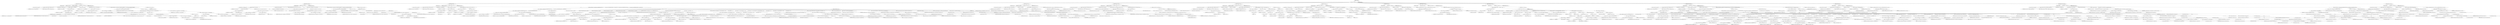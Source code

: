 digraph "&lt;global&gt;" {  
"10915" [label = <(METHOD,&lt;global&gt;)<SUB>35</SUB>> ]
"10916" [label = <(BLOCK,&lt;empty&gt;,&lt;empty&gt;)> ]
"10917" [label = <(METHOD,TIFFComputeStrip)<SUB>35</SUB>> ]
"10918" [label = <(PARAM,TIFF *tif)<SUB>35</SUB>> ]
"10919" [label = <(PARAM,uint32_t row)<SUB>35</SUB>> ]
"10920" [label = <(PARAM,uint16_t sample)<SUB>35</SUB>> ]
"10921" [label = <(BLOCK,&lt;empty&gt;,&lt;empty&gt;)<SUB>36</SUB>> ]
"10922" [label = <(LOCAL,constchar[] module: char[])<SUB>37</SUB>> ]
"10923" [label = <(&lt;operator&gt;.assignment,module[] = &quot;TIFFComputeStrip&quot;)<SUB>37</SUB>> ]
"10924" [label = <(IDENTIFIER,module,module[] = &quot;TIFFComputeStrip&quot;)<SUB>37</SUB>> ]
"10925" [label = <(LITERAL,&quot;TIFFComputeStrip&quot;,module[] = &quot;TIFFComputeStrip&quot;)<SUB>37</SUB>> ]
"10926" [label = <(LOCAL,TIFFDirectory* td: TIFFDirectory)<SUB>38</SUB>> ]
"10927" [label = <(&lt;operator&gt;.assignment,*td = &amp;tif-&gt;tif_dir)<SUB>38</SUB>> ]
"10928" [label = <(IDENTIFIER,td,*td = &amp;tif-&gt;tif_dir)<SUB>38</SUB>> ]
"10929" [label = <(&lt;operator&gt;.addressOf,&amp;tif-&gt;tif_dir)<SUB>38</SUB>> ]
"10930" [label = <(&lt;operator&gt;.indirectFieldAccess,tif-&gt;tif_dir)<SUB>38</SUB>> ]
"10931" [label = <(IDENTIFIER,tif,*td = &amp;tif-&gt;tif_dir)<SUB>38</SUB>> ]
"10932" [label = <(FIELD_IDENTIFIER,tif_dir,tif_dir)<SUB>38</SUB>> ]
"10933" [label = <(LOCAL,uint32_t strip: uint32_t)<SUB>39</SUB>> ]
"10934" [label = <(&lt;operator&gt;.assignment,strip = row / td-&gt;td_rowsperstrip)<SUB>41</SUB>> ]
"10935" [label = <(IDENTIFIER,strip,strip = row / td-&gt;td_rowsperstrip)<SUB>41</SUB>> ]
"10936" [label = <(&lt;operator&gt;.division,row / td-&gt;td_rowsperstrip)<SUB>41</SUB>> ]
"10937" [label = <(IDENTIFIER,row,row / td-&gt;td_rowsperstrip)<SUB>41</SUB>> ]
"10938" [label = <(&lt;operator&gt;.indirectFieldAccess,td-&gt;td_rowsperstrip)<SUB>41</SUB>> ]
"10939" [label = <(IDENTIFIER,td,row / td-&gt;td_rowsperstrip)<SUB>41</SUB>> ]
"10940" [label = <(FIELD_IDENTIFIER,td_rowsperstrip,td_rowsperstrip)<SUB>41</SUB>> ]
"10941" [label = <(CONTROL_STRUCTURE,if (td-&gt;td_planarconfig == PLANARCONFIG_SEPARATE),if (td-&gt;td_planarconfig == PLANARCONFIG_SEPARATE))<SUB>42</SUB>> ]
"10942" [label = <(&lt;operator&gt;.equals,td-&gt;td_planarconfig == PLANARCONFIG_SEPARATE)<SUB>42</SUB>> ]
"10943" [label = <(&lt;operator&gt;.indirectFieldAccess,td-&gt;td_planarconfig)<SUB>42</SUB>> ]
"10944" [label = <(IDENTIFIER,td,td-&gt;td_planarconfig == PLANARCONFIG_SEPARATE)<SUB>42</SUB>> ]
"10945" [label = <(FIELD_IDENTIFIER,td_planarconfig,td_planarconfig)<SUB>42</SUB>> ]
"10946" [label = <(IDENTIFIER,PLANARCONFIG_SEPARATE,td-&gt;td_planarconfig == PLANARCONFIG_SEPARATE)<SUB>42</SUB>> ]
"10947" [label = <(BLOCK,&lt;empty&gt;,&lt;empty&gt;)<SUB>43</SUB>> ]
"10948" [label = <(CONTROL_STRUCTURE,if (sample &gt;= td-&gt;td_samplesperpixel),if (sample &gt;= td-&gt;td_samplesperpixel))<SUB>44</SUB>> ]
"10949" [label = <(&lt;operator&gt;.greaterEqualsThan,sample &gt;= td-&gt;td_samplesperpixel)<SUB>44</SUB>> ]
"10950" [label = <(IDENTIFIER,sample,sample &gt;= td-&gt;td_samplesperpixel)<SUB>44</SUB>> ]
"10951" [label = <(&lt;operator&gt;.indirectFieldAccess,td-&gt;td_samplesperpixel)<SUB>44</SUB>> ]
"10952" [label = <(IDENTIFIER,td,sample &gt;= td-&gt;td_samplesperpixel)<SUB>44</SUB>> ]
"10953" [label = <(FIELD_IDENTIFIER,td_samplesperpixel,td_samplesperpixel)<SUB>44</SUB>> ]
"10954" [label = <(BLOCK,&lt;empty&gt;,&lt;empty&gt;)<SUB>45</SUB>> ]
"10955" [label = <(TIFFErrorExtR,TIFFErrorExtR(tif, module, &quot;%lu: Sample out of range, max %lu&quot;,\012                          (unsigned long)sample,\012                          (unsigned long)td-&gt;td_samplesperpixel))<SUB>46</SUB>> ]
"10956" [label = <(IDENTIFIER,tif,TIFFErrorExtR(tif, module, &quot;%lu: Sample out of range, max %lu&quot;,\012                          (unsigned long)sample,\012                          (unsigned long)td-&gt;td_samplesperpixel))<SUB>46</SUB>> ]
"10957" [label = <(IDENTIFIER,module,TIFFErrorExtR(tif, module, &quot;%lu: Sample out of range, max %lu&quot;,\012                          (unsigned long)sample,\012                          (unsigned long)td-&gt;td_samplesperpixel))<SUB>46</SUB>> ]
"10958" [label = <(LITERAL,&quot;%lu: Sample out of range, max %lu&quot;,TIFFErrorExtR(tif, module, &quot;%lu: Sample out of range, max %lu&quot;,\012                          (unsigned long)sample,\012                          (unsigned long)td-&gt;td_samplesperpixel))<SUB>46</SUB>> ]
"10959" [label = <(&lt;operator&gt;.cast,(unsigned long)sample)<SUB>47</SUB>> ]
"10960" [label = <(UNKNOWN,unsigned long,unsigned long)<SUB>47</SUB>> ]
"10961" [label = <(IDENTIFIER,sample,(unsigned long)sample)<SUB>47</SUB>> ]
"10962" [label = <(&lt;operator&gt;.cast,(unsigned long)td-&gt;td_samplesperpixel)<SUB>48</SUB>> ]
"10963" [label = <(UNKNOWN,unsigned long,unsigned long)<SUB>48</SUB>> ]
"10964" [label = <(&lt;operator&gt;.indirectFieldAccess,td-&gt;td_samplesperpixel)<SUB>48</SUB>> ]
"10965" [label = <(IDENTIFIER,td,(unsigned long)td-&gt;td_samplesperpixel)<SUB>48</SUB>> ]
"10966" [label = <(FIELD_IDENTIFIER,td_samplesperpixel,td_samplesperpixel)<SUB>48</SUB>> ]
"10967" [label = <(RETURN,return (0);,return (0);)<SUB>49</SUB>> ]
"10968" [label = <(LITERAL,0,return (0);)<SUB>49</SUB>> ]
"10969" [label = <(&lt;operator&gt;.assignmentPlus,strip += (uint32_t)sample * td-&gt;td_stripsperimage)<SUB>51</SUB>> ]
"10970" [label = <(IDENTIFIER,strip,strip += (uint32_t)sample * td-&gt;td_stripsperimage)<SUB>51</SUB>> ]
"10971" [label = <(&lt;operator&gt;.multiplication,(uint32_t)sample * td-&gt;td_stripsperimage)<SUB>51</SUB>> ]
"10972" [label = <(&lt;operator&gt;.cast,(uint32_t)sample)<SUB>51</SUB>> ]
"10973" [label = <(UNKNOWN,uint32_t,uint32_t)<SUB>51</SUB>> ]
"10974" [label = <(IDENTIFIER,sample,(uint32_t)sample)<SUB>51</SUB>> ]
"10975" [label = <(&lt;operator&gt;.indirectFieldAccess,td-&gt;td_stripsperimage)<SUB>51</SUB>> ]
"10976" [label = <(IDENTIFIER,td,(uint32_t)sample * td-&gt;td_stripsperimage)<SUB>51</SUB>> ]
"10977" [label = <(FIELD_IDENTIFIER,td_stripsperimage,td_stripsperimage)<SUB>51</SUB>> ]
"10978" [label = <(RETURN,return (strip);,return (strip);)<SUB>53</SUB>> ]
"10979" [label = <(IDENTIFIER,strip,return (strip);)<SUB>53</SUB>> ]
"10980" [label = <(METHOD_RETURN,uint32_t)<SUB>35</SUB>> ]
"10982" [label = <(METHOD,TIFFNumberOfStrips)<SUB>59</SUB>> ]
"10983" [label = <(PARAM,TIFF *tif)<SUB>59</SUB>> ]
"10984" [label = <(BLOCK,&lt;empty&gt;,&lt;empty&gt;)<SUB>60</SUB>> ]
"10985" [label = <(LOCAL,TIFFDirectory* td: TIFFDirectory)<SUB>61</SUB>> ]
"10986" [label = <(&lt;operator&gt;.assignment,*td = &amp;tif-&gt;tif_dir)<SUB>61</SUB>> ]
"10987" [label = <(IDENTIFIER,td,*td = &amp;tif-&gt;tif_dir)<SUB>61</SUB>> ]
"10988" [label = <(&lt;operator&gt;.addressOf,&amp;tif-&gt;tif_dir)<SUB>61</SUB>> ]
"10989" [label = <(&lt;operator&gt;.indirectFieldAccess,tif-&gt;tif_dir)<SUB>61</SUB>> ]
"10990" [label = <(IDENTIFIER,tif,*td = &amp;tif-&gt;tif_dir)<SUB>61</SUB>> ]
"10991" [label = <(FIELD_IDENTIFIER,tif_dir,tif_dir)<SUB>61</SUB>> ]
"10992" [label = <(LOCAL,uint32_t nstrips: uint32_t)<SUB>62</SUB>> ]
"10993" [label = <(&lt;operator&gt;.assignment,nstrips = (td-&gt;td_rowsperstrip == (uint32_t)-1\012                   ? 1\012                   : TIFFhowmany_32(td-&gt;td_imagelength, td-&gt;td_rowsperstrip)))<SUB>64</SUB>> ]
"10994" [label = <(IDENTIFIER,nstrips,nstrips = (td-&gt;td_rowsperstrip == (uint32_t)-1\012                   ? 1\012                   : TIFFhowmany_32(td-&gt;td_imagelength, td-&gt;td_rowsperstrip)))<SUB>64</SUB>> ]
"10995" [label = <(&lt;operator&gt;.conditional,td-&gt;td_rowsperstrip == (uint32_t)-1\012                   ? 1\012                   : TIFFhowmany_32(td-&gt;td_imagelength, td-&gt;td_rowsperstrip))<SUB>64</SUB>> ]
"10996" [label = <(&lt;operator&gt;.equals,td-&gt;td_rowsperstrip == (uint32_t)-1)<SUB>64</SUB>> ]
"10997" [label = <(&lt;operator&gt;.indirectFieldAccess,td-&gt;td_rowsperstrip)<SUB>64</SUB>> ]
"10998" [label = <(IDENTIFIER,td,td-&gt;td_rowsperstrip == (uint32_t)-1)<SUB>64</SUB>> ]
"10999" [label = <(FIELD_IDENTIFIER,td_rowsperstrip,td_rowsperstrip)<SUB>64</SUB>> ]
"11000" [label = <(&lt;operator&gt;.subtraction,(uint32_t)-1)<SUB>64</SUB>> ]
"11001" [label = <(IDENTIFIER,uint32_t,(uint32_t)-1)<SUB>64</SUB>> ]
"11002" [label = <(LITERAL,1,(uint32_t)-1)<SUB>64</SUB>> ]
"11003" [label = <(LITERAL,1,td-&gt;td_rowsperstrip == (uint32_t)-1\012                   ? 1\012                   : TIFFhowmany_32(td-&gt;td_imagelength, td-&gt;td_rowsperstrip))<SUB>65</SUB>> ]
"11004" [label = <(TIFFhowmany_32,TIFFhowmany_32(td-&gt;td_imagelength, td-&gt;td_rowsperstrip))<SUB>66</SUB>> ]
"11005" [label = <(&lt;operator&gt;.indirectFieldAccess,td-&gt;td_imagelength)<SUB>66</SUB>> ]
"11006" [label = <(IDENTIFIER,td,TIFFhowmany_32(td-&gt;td_imagelength, td-&gt;td_rowsperstrip))<SUB>66</SUB>> ]
"11007" [label = <(FIELD_IDENTIFIER,td_imagelength,td_imagelength)<SUB>66</SUB>> ]
"11008" [label = <(&lt;operator&gt;.indirectFieldAccess,td-&gt;td_rowsperstrip)<SUB>66</SUB>> ]
"11009" [label = <(IDENTIFIER,td,TIFFhowmany_32(td-&gt;td_imagelength, td-&gt;td_rowsperstrip))<SUB>66</SUB>> ]
"11010" [label = <(FIELD_IDENTIFIER,td_rowsperstrip,td_rowsperstrip)<SUB>66</SUB>> ]
"11011" [label = <(CONTROL_STRUCTURE,if (td-&gt;td_planarconfig == PLANARCONFIG_SEPARATE),if (td-&gt;td_planarconfig == PLANARCONFIG_SEPARATE))<SUB>67</SUB>> ]
"11012" [label = <(&lt;operator&gt;.equals,td-&gt;td_planarconfig == PLANARCONFIG_SEPARATE)<SUB>67</SUB>> ]
"11013" [label = <(&lt;operator&gt;.indirectFieldAccess,td-&gt;td_planarconfig)<SUB>67</SUB>> ]
"11014" [label = <(IDENTIFIER,td,td-&gt;td_planarconfig == PLANARCONFIG_SEPARATE)<SUB>67</SUB>> ]
"11015" [label = <(FIELD_IDENTIFIER,td_planarconfig,td_planarconfig)<SUB>67</SUB>> ]
"11016" [label = <(IDENTIFIER,PLANARCONFIG_SEPARATE,td-&gt;td_planarconfig == PLANARCONFIG_SEPARATE)<SUB>67</SUB>> ]
"11017" [label = <(BLOCK,&lt;empty&gt;,&lt;empty&gt;)<SUB>68</SUB>> ]
"11018" [label = <(&lt;operator&gt;.assignment,nstrips =\012            _TIFFMultiply32(tif, nstrips, (uint32_t)td-&gt;td_samplesperpixel,\012                            &quot;TIFFNumberOfStrips&quot;))<SUB>68</SUB>> ]
"11019" [label = <(IDENTIFIER,nstrips,nstrips =\012            _TIFFMultiply32(tif, nstrips, (uint32_t)td-&gt;td_samplesperpixel,\012                            &quot;TIFFNumberOfStrips&quot;))<SUB>68</SUB>> ]
"11020" [label = <(_TIFFMultiply32,_TIFFMultiply32(tif, nstrips, (uint32_t)td-&gt;td_samplesperpixel,\012                            &quot;TIFFNumberOfStrips&quot;))<SUB>69</SUB>> ]
"11021" [label = <(IDENTIFIER,tif,_TIFFMultiply32(tif, nstrips, (uint32_t)td-&gt;td_samplesperpixel,\012                            &quot;TIFFNumberOfStrips&quot;))<SUB>69</SUB>> ]
"11022" [label = <(IDENTIFIER,nstrips,_TIFFMultiply32(tif, nstrips, (uint32_t)td-&gt;td_samplesperpixel,\012                            &quot;TIFFNumberOfStrips&quot;))<SUB>69</SUB>> ]
"11023" [label = <(&lt;operator&gt;.cast,(uint32_t)td-&gt;td_samplesperpixel)<SUB>69</SUB>> ]
"11024" [label = <(UNKNOWN,uint32_t,uint32_t)<SUB>69</SUB>> ]
"11025" [label = <(&lt;operator&gt;.indirectFieldAccess,td-&gt;td_samplesperpixel)<SUB>69</SUB>> ]
"11026" [label = <(IDENTIFIER,td,(uint32_t)td-&gt;td_samplesperpixel)<SUB>69</SUB>> ]
"11027" [label = <(FIELD_IDENTIFIER,td_samplesperpixel,td_samplesperpixel)<SUB>69</SUB>> ]
"11028" [label = <(LITERAL,&quot;TIFFNumberOfStrips&quot;,_TIFFMultiply32(tif, nstrips, (uint32_t)td-&gt;td_samplesperpixel,\012                            &quot;TIFFNumberOfStrips&quot;))<SUB>70</SUB>> ]
"11029" [label = <(RETURN,return (nstrips);,return (nstrips);)<SUB>71</SUB>> ]
"11030" [label = <(IDENTIFIER,nstrips,return (nstrips);)<SUB>71</SUB>> ]
"11031" [label = <(METHOD_RETURN,uint32_t)<SUB>59</SUB>> ]
"11033" [label = <(METHOD,TIFFVStripSize64)<SUB>77</SUB>> ]
"11034" [label = <(PARAM,TIFF *tif)<SUB>77</SUB>> ]
"11035" [label = <(PARAM,uint32_t nrows)<SUB>77</SUB>> ]
"11036" [label = <(BLOCK,&lt;empty&gt;,&lt;empty&gt;)<SUB>78</SUB>> ]
"11037" [label = <(LOCAL,constchar[] module: char[])<SUB>79</SUB>> ]
"11038" [label = <(&lt;operator&gt;.assignment,module[] = &quot;TIFFVStripSize64&quot;)<SUB>79</SUB>> ]
"11039" [label = <(IDENTIFIER,module,module[] = &quot;TIFFVStripSize64&quot;)<SUB>79</SUB>> ]
"11040" [label = <(LITERAL,&quot;TIFFVStripSize64&quot;,module[] = &quot;TIFFVStripSize64&quot;)<SUB>79</SUB>> ]
"11041" [label = <(LOCAL,TIFFDirectory* td: TIFFDirectory)<SUB>80</SUB>> ]
"11042" [label = <(&lt;operator&gt;.assignment,*td = &amp;tif-&gt;tif_dir)<SUB>80</SUB>> ]
"11043" [label = <(IDENTIFIER,td,*td = &amp;tif-&gt;tif_dir)<SUB>80</SUB>> ]
"11044" [label = <(&lt;operator&gt;.addressOf,&amp;tif-&gt;tif_dir)<SUB>80</SUB>> ]
"11045" [label = <(&lt;operator&gt;.indirectFieldAccess,tif-&gt;tif_dir)<SUB>80</SUB>> ]
"11046" [label = <(IDENTIFIER,tif,*td = &amp;tif-&gt;tif_dir)<SUB>80</SUB>> ]
"11047" [label = <(FIELD_IDENTIFIER,tif_dir,tif_dir)<SUB>80</SUB>> ]
"11048" [label = <(CONTROL_STRUCTURE,if (nrows == (uint32_t)(-1)),if (nrows == (uint32_t)(-1)))<SUB>81</SUB>> ]
"11049" [label = <(&lt;operator&gt;.equals,nrows == (uint32_t)(-1))<SUB>81</SUB>> ]
"11050" [label = <(IDENTIFIER,nrows,nrows == (uint32_t)(-1))<SUB>81</SUB>> ]
"11051" [label = <(uint32_t,(uint32_t)(-1))<SUB>81</SUB>> ]
"11052" [label = <(&lt;operator&gt;.minus,-1)<SUB>81</SUB>> ]
"11053" [label = <(LITERAL,1,-1)<SUB>81</SUB>> ]
"11054" [label = <(BLOCK,&lt;empty&gt;,&lt;empty&gt;)<SUB>82</SUB>> ]
"11055" [label = <(&lt;operator&gt;.assignment,nrows = td-&gt;td_imagelength)<SUB>82</SUB>> ]
"11056" [label = <(IDENTIFIER,nrows,nrows = td-&gt;td_imagelength)<SUB>82</SUB>> ]
"11057" [label = <(&lt;operator&gt;.indirectFieldAccess,td-&gt;td_imagelength)<SUB>82</SUB>> ]
"11058" [label = <(IDENTIFIER,td,nrows = td-&gt;td_imagelength)<SUB>82</SUB>> ]
"11059" [label = <(FIELD_IDENTIFIER,td_imagelength,td_imagelength)<SUB>82</SUB>> ]
"11060" [label = <(CONTROL_STRUCTURE,if ((td-&gt;td_planarconfig == PLANARCONFIG_CONTIG) &amp;&amp;\012        (td-&gt;td_photometric == PHOTOMETRIC_YCBCR) &amp;&amp; (!isUpSampled(tif))),if ((td-&gt;td_planarconfig == PLANARCONFIG_CONTIG) &amp;&amp;\012        (td-&gt;td_photometric == PHOTOMETRIC_YCBCR) &amp;&amp; (!isUpSampled(tif))))<SUB>83</SUB>> ]
"11061" [label = <(&lt;operator&gt;.logicalAnd,(td-&gt;td_planarconfig == PLANARCONFIG_CONTIG) &amp;&amp;\012        (td-&gt;td_photometric == PHOTOMETRIC_YCBCR) &amp;&amp; (!isUpSampled(tif)))<SUB>83</SUB>> ]
"11062" [label = <(&lt;operator&gt;.logicalAnd,(td-&gt;td_planarconfig == PLANARCONFIG_CONTIG) &amp;&amp;\012        (td-&gt;td_photometric == PHOTOMETRIC_YCBCR))<SUB>83</SUB>> ]
"11063" [label = <(&lt;operator&gt;.equals,td-&gt;td_planarconfig == PLANARCONFIG_CONTIG)<SUB>83</SUB>> ]
"11064" [label = <(&lt;operator&gt;.indirectFieldAccess,td-&gt;td_planarconfig)<SUB>83</SUB>> ]
"11065" [label = <(IDENTIFIER,td,td-&gt;td_planarconfig == PLANARCONFIG_CONTIG)<SUB>83</SUB>> ]
"11066" [label = <(FIELD_IDENTIFIER,td_planarconfig,td_planarconfig)<SUB>83</SUB>> ]
"11067" [label = <(IDENTIFIER,PLANARCONFIG_CONTIG,td-&gt;td_planarconfig == PLANARCONFIG_CONTIG)<SUB>83</SUB>> ]
"11068" [label = <(&lt;operator&gt;.equals,td-&gt;td_photometric == PHOTOMETRIC_YCBCR)<SUB>84</SUB>> ]
"11069" [label = <(&lt;operator&gt;.indirectFieldAccess,td-&gt;td_photometric)<SUB>84</SUB>> ]
"11070" [label = <(IDENTIFIER,td,td-&gt;td_photometric == PHOTOMETRIC_YCBCR)<SUB>84</SUB>> ]
"11071" [label = <(FIELD_IDENTIFIER,td_photometric,td_photometric)<SUB>84</SUB>> ]
"11072" [label = <(IDENTIFIER,PHOTOMETRIC_YCBCR,td-&gt;td_photometric == PHOTOMETRIC_YCBCR)<SUB>84</SUB>> ]
"11073" [label = <(&lt;operator&gt;.logicalNot,!isUpSampled(tif))<SUB>84</SUB>> ]
"11074" [label = <(isUpSampled,isUpSampled(tif))<SUB>84</SUB>> ]
"11075" [label = <(IDENTIFIER,tif,isUpSampled(tif))<SUB>84</SUB>> ]
"11076" [label = <(BLOCK,&lt;empty&gt;,&lt;empty&gt;)<SUB>85</SUB>> ]
"11077" [label = <(LOCAL,uint16_t[2] ycbcrsubsampling: uint16_t[2])<SUB>94</SUB>> ]
"11078" [label = <(LOCAL,uint16_t samplingblock_samples: uint16_t)<SUB>95</SUB>> ]
"11079" [label = <(LOCAL,uint32_t samplingblocks_hor: uint32_t)<SUB>96</SUB>> ]
"11080" [label = <(LOCAL,uint32_t samplingblocks_ver: uint32_t)<SUB>97</SUB>> ]
"11081" [label = <(LOCAL,uint64_t samplingrow_samples: uint64_t)<SUB>98</SUB>> ]
"11082" [label = <(LOCAL,uint64_t samplingrow_size: uint64_t)<SUB>99</SUB>> ]
"11083" [label = <(CONTROL_STRUCTURE,if (td-&gt;td_samplesperpixel != 3),if (td-&gt;td_samplesperpixel != 3))<SUB>100</SUB>> ]
"11084" [label = <(&lt;operator&gt;.notEquals,td-&gt;td_samplesperpixel != 3)<SUB>100</SUB>> ]
"11085" [label = <(&lt;operator&gt;.indirectFieldAccess,td-&gt;td_samplesperpixel)<SUB>100</SUB>> ]
"11086" [label = <(IDENTIFIER,td,td-&gt;td_samplesperpixel != 3)<SUB>100</SUB>> ]
"11087" [label = <(FIELD_IDENTIFIER,td_samplesperpixel,td_samplesperpixel)<SUB>100</SUB>> ]
"11088" [label = <(LITERAL,3,td-&gt;td_samplesperpixel != 3)<SUB>100</SUB>> ]
"11089" [label = <(BLOCK,&lt;empty&gt;,&lt;empty&gt;)<SUB>101</SUB>> ]
"11090" [label = <(TIFFErrorExtR,TIFFErrorExtR(tif, module, &quot;Invalid td_samplesperpixel value&quot;))<SUB>102</SUB>> ]
"11091" [label = <(IDENTIFIER,tif,TIFFErrorExtR(tif, module, &quot;Invalid td_samplesperpixel value&quot;))<SUB>102</SUB>> ]
"11092" [label = <(IDENTIFIER,module,TIFFErrorExtR(tif, module, &quot;Invalid td_samplesperpixel value&quot;))<SUB>102</SUB>> ]
"11093" [label = <(LITERAL,&quot;Invalid td_samplesperpixel value&quot;,TIFFErrorExtR(tif, module, &quot;Invalid td_samplesperpixel value&quot;))<SUB>102</SUB>> ]
"11094" [label = <(RETURN,return 0;,return 0;)<SUB>103</SUB>> ]
"11095" [label = <(LITERAL,0,return 0;)<SUB>103</SUB>> ]
"11096" [label = <(TIFFGetFieldDefaulted,TIFFGetFieldDefaulted(tif, TIFFTAG_YCBCRSUBSAMPLING,\012                              ycbcrsubsampling + 0, ycbcrsubsampling + 1))<SUB>105</SUB>> ]
"11097" [label = <(IDENTIFIER,tif,TIFFGetFieldDefaulted(tif, TIFFTAG_YCBCRSUBSAMPLING,\012                              ycbcrsubsampling + 0, ycbcrsubsampling + 1))<SUB>105</SUB>> ]
"11098" [label = <(IDENTIFIER,TIFFTAG_YCBCRSUBSAMPLING,TIFFGetFieldDefaulted(tif, TIFFTAG_YCBCRSUBSAMPLING,\012                              ycbcrsubsampling + 0, ycbcrsubsampling + 1))<SUB>105</SUB>> ]
"11099" [label = <(&lt;operator&gt;.addition,ycbcrsubsampling + 0)<SUB>106</SUB>> ]
"11100" [label = <(IDENTIFIER,ycbcrsubsampling,ycbcrsubsampling + 0)<SUB>106</SUB>> ]
"11101" [label = <(LITERAL,0,ycbcrsubsampling + 0)<SUB>106</SUB>> ]
"11102" [label = <(&lt;operator&gt;.addition,ycbcrsubsampling + 1)<SUB>106</SUB>> ]
"11103" [label = <(IDENTIFIER,ycbcrsubsampling,ycbcrsubsampling + 1)<SUB>106</SUB>> ]
"11104" [label = <(LITERAL,1,ycbcrsubsampling + 1)<SUB>106</SUB>> ]
"11105" [label = <(CONTROL_STRUCTURE,if ((ycbcrsubsampling[0] != 1 &amp;&amp; ycbcrsubsampling[0] != 2 &amp;&amp;\012             ycbcrsubsampling[0] != 4) ||\012            (ycbcrsubsampling[1] != 1 &amp;&amp; ycbcrsubsampling[1] != 2 &amp;&amp;\012             ycbcrsubsampling[1] != 4)),if ((ycbcrsubsampling[0] != 1 &amp;&amp; ycbcrsubsampling[0] != 2 &amp;&amp;\012             ycbcrsubsampling[0] != 4) ||\012            (ycbcrsubsampling[1] != 1 &amp;&amp; ycbcrsubsampling[1] != 2 &amp;&amp;\012             ycbcrsubsampling[1] != 4)))<SUB>107</SUB>> ]
"11106" [label = <(&lt;operator&gt;.logicalOr,(ycbcrsubsampling[0] != 1 &amp;&amp; ycbcrsubsampling[0] != 2 &amp;&amp;\012             ycbcrsubsampling[0] != 4) ||\012            (ycbcrsubsampling[1] != 1 &amp;&amp; ycbcrsubsampling[1] != 2 &amp;&amp;\012             ycbcrsubsampling[1] != 4))<SUB>107</SUB>> ]
"11107" [label = <(&lt;operator&gt;.logicalAnd,ycbcrsubsampling[0] != 1 &amp;&amp; ycbcrsubsampling[0] != 2 &amp;&amp;\012             ycbcrsubsampling[0] != 4)<SUB>107</SUB>> ]
"11108" [label = <(&lt;operator&gt;.logicalAnd,ycbcrsubsampling[0] != 1 &amp;&amp; ycbcrsubsampling[0] != 2)<SUB>107</SUB>> ]
"11109" [label = <(&lt;operator&gt;.notEquals,ycbcrsubsampling[0] != 1)<SUB>107</SUB>> ]
"11110" [label = <(&lt;operator&gt;.indirectIndexAccess,ycbcrsubsampling[0])<SUB>107</SUB>> ]
"11111" [label = <(IDENTIFIER,ycbcrsubsampling,ycbcrsubsampling[0] != 1)<SUB>107</SUB>> ]
"11112" [label = <(LITERAL,0,ycbcrsubsampling[0] != 1)<SUB>107</SUB>> ]
"11113" [label = <(LITERAL,1,ycbcrsubsampling[0] != 1)<SUB>107</SUB>> ]
"11114" [label = <(&lt;operator&gt;.notEquals,ycbcrsubsampling[0] != 2)<SUB>107</SUB>> ]
"11115" [label = <(&lt;operator&gt;.indirectIndexAccess,ycbcrsubsampling[0])<SUB>107</SUB>> ]
"11116" [label = <(IDENTIFIER,ycbcrsubsampling,ycbcrsubsampling[0] != 2)<SUB>107</SUB>> ]
"11117" [label = <(LITERAL,0,ycbcrsubsampling[0] != 2)<SUB>107</SUB>> ]
"11118" [label = <(LITERAL,2,ycbcrsubsampling[0] != 2)<SUB>107</SUB>> ]
"11119" [label = <(&lt;operator&gt;.notEquals,ycbcrsubsampling[0] != 4)<SUB>108</SUB>> ]
"11120" [label = <(&lt;operator&gt;.indirectIndexAccess,ycbcrsubsampling[0])<SUB>108</SUB>> ]
"11121" [label = <(IDENTIFIER,ycbcrsubsampling,ycbcrsubsampling[0] != 4)<SUB>108</SUB>> ]
"11122" [label = <(LITERAL,0,ycbcrsubsampling[0] != 4)<SUB>108</SUB>> ]
"11123" [label = <(LITERAL,4,ycbcrsubsampling[0] != 4)<SUB>108</SUB>> ]
"11124" [label = <(&lt;operator&gt;.logicalAnd,ycbcrsubsampling[1] != 1 &amp;&amp; ycbcrsubsampling[1] != 2 &amp;&amp;\012             ycbcrsubsampling[1] != 4)<SUB>109</SUB>> ]
"11125" [label = <(&lt;operator&gt;.logicalAnd,ycbcrsubsampling[1] != 1 &amp;&amp; ycbcrsubsampling[1] != 2)<SUB>109</SUB>> ]
"11126" [label = <(&lt;operator&gt;.notEquals,ycbcrsubsampling[1] != 1)<SUB>109</SUB>> ]
"11127" [label = <(&lt;operator&gt;.indirectIndexAccess,ycbcrsubsampling[1])<SUB>109</SUB>> ]
"11128" [label = <(IDENTIFIER,ycbcrsubsampling,ycbcrsubsampling[1] != 1)<SUB>109</SUB>> ]
"11129" [label = <(LITERAL,1,ycbcrsubsampling[1] != 1)<SUB>109</SUB>> ]
"11130" [label = <(LITERAL,1,ycbcrsubsampling[1] != 1)<SUB>109</SUB>> ]
"11131" [label = <(&lt;operator&gt;.notEquals,ycbcrsubsampling[1] != 2)<SUB>109</SUB>> ]
"11132" [label = <(&lt;operator&gt;.indirectIndexAccess,ycbcrsubsampling[1])<SUB>109</SUB>> ]
"11133" [label = <(IDENTIFIER,ycbcrsubsampling,ycbcrsubsampling[1] != 2)<SUB>109</SUB>> ]
"11134" [label = <(LITERAL,1,ycbcrsubsampling[1] != 2)<SUB>109</SUB>> ]
"11135" [label = <(LITERAL,2,ycbcrsubsampling[1] != 2)<SUB>109</SUB>> ]
"11136" [label = <(&lt;operator&gt;.notEquals,ycbcrsubsampling[1] != 4)<SUB>110</SUB>> ]
"11137" [label = <(&lt;operator&gt;.indirectIndexAccess,ycbcrsubsampling[1])<SUB>110</SUB>> ]
"11138" [label = <(IDENTIFIER,ycbcrsubsampling,ycbcrsubsampling[1] != 4)<SUB>110</SUB>> ]
"11139" [label = <(LITERAL,1,ycbcrsubsampling[1] != 4)<SUB>110</SUB>> ]
"11140" [label = <(LITERAL,4,ycbcrsubsampling[1] != 4)<SUB>110</SUB>> ]
"11141" [label = <(BLOCK,&lt;empty&gt;,&lt;empty&gt;)<SUB>111</SUB>> ]
"11142" [label = <(TIFFErrorExtR,TIFFErrorExtR(tif, module, &quot;Invalid YCbCr subsampling (%dx%d)&quot;,\012                          ycbcrsubsampling[0], ycbcrsubsampling[1]))<SUB>112</SUB>> ]
"11143" [label = <(IDENTIFIER,tif,TIFFErrorExtR(tif, module, &quot;Invalid YCbCr subsampling (%dx%d)&quot;,\012                          ycbcrsubsampling[0], ycbcrsubsampling[1]))<SUB>112</SUB>> ]
"11144" [label = <(IDENTIFIER,module,TIFFErrorExtR(tif, module, &quot;Invalid YCbCr subsampling (%dx%d)&quot;,\012                          ycbcrsubsampling[0], ycbcrsubsampling[1]))<SUB>112</SUB>> ]
"11145" [label = <(LITERAL,&quot;Invalid YCbCr subsampling (%dx%d)&quot;,TIFFErrorExtR(tif, module, &quot;Invalid YCbCr subsampling (%dx%d)&quot;,\012                          ycbcrsubsampling[0], ycbcrsubsampling[1]))<SUB>112</SUB>> ]
"11146" [label = <(&lt;operator&gt;.indirectIndexAccess,ycbcrsubsampling[0])<SUB>113</SUB>> ]
"11147" [label = <(IDENTIFIER,ycbcrsubsampling,TIFFErrorExtR(tif, module, &quot;Invalid YCbCr subsampling (%dx%d)&quot;,\012                          ycbcrsubsampling[0], ycbcrsubsampling[1]))<SUB>113</SUB>> ]
"11148" [label = <(LITERAL,0,TIFFErrorExtR(tif, module, &quot;Invalid YCbCr subsampling (%dx%d)&quot;,\012                          ycbcrsubsampling[0], ycbcrsubsampling[1]))<SUB>113</SUB>> ]
"11149" [label = <(&lt;operator&gt;.indirectIndexAccess,ycbcrsubsampling[1])<SUB>113</SUB>> ]
"11150" [label = <(IDENTIFIER,ycbcrsubsampling,TIFFErrorExtR(tif, module, &quot;Invalid YCbCr subsampling (%dx%d)&quot;,\012                          ycbcrsubsampling[0], ycbcrsubsampling[1]))<SUB>113</SUB>> ]
"11151" [label = <(LITERAL,1,TIFFErrorExtR(tif, module, &quot;Invalid YCbCr subsampling (%dx%d)&quot;,\012                          ycbcrsubsampling[0], ycbcrsubsampling[1]))<SUB>113</SUB>> ]
"11152" [label = <(RETURN,return 0;,return 0;)<SUB>114</SUB>> ]
"11153" [label = <(LITERAL,0,return 0;)<SUB>114</SUB>> ]
"11154" [label = <(&lt;operator&gt;.assignment,samplingblock_samples = ycbcrsubsampling[0] * ycbcrsubsampling[1] + 2)<SUB>116</SUB>> ]
"11155" [label = <(IDENTIFIER,samplingblock_samples,samplingblock_samples = ycbcrsubsampling[0] * ycbcrsubsampling[1] + 2)<SUB>116</SUB>> ]
"11156" [label = <(&lt;operator&gt;.addition,ycbcrsubsampling[0] * ycbcrsubsampling[1] + 2)<SUB>116</SUB>> ]
"11157" [label = <(&lt;operator&gt;.multiplication,ycbcrsubsampling[0] * ycbcrsubsampling[1])<SUB>116</SUB>> ]
"11158" [label = <(&lt;operator&gt;.indirectIndexAccess,ycbcrsubsampling[0])<SUB>116</SUB>> ]
"11159" [label = <(IDENTIFIER,ycbcrsubsampling,ycbcrsubsampling[0] * ycbcrsubsampling[1])<SUB>116</SUB>> ]
"11160" [label = <(LITERAL,0,ycbcrsubsampling[0] * ycbcrsubsampling[1])<SUB>116</SUB>> ]
"11161" [label = <(&lt;operator&gt;.indirectIndexAccess,ycbcrsubsampling[1])<SUB>116</SUB>> ]
"11162" [label = <(IDENTIFIER,ycbcrsubsampling,ycbcrsubsampling[0] * ycbcrsubsampling[1])<SUB>116</SUB>> ]
"11163" [label = <(LITERAL,1,ycbcrsubsampling[0] * ycbcrsubsampling[1])<SUB>116</SUB>> ]
"11164" [label = <(LITERAL,2,ycbcrsubsampling[0] * ycbcrsubsampling[1] + 2)<SUB>116</SUB>> ]
"11165" [label = <(&lt;operator&gt;.assignment,samplingblocks_hor =\012            TIFFhowmany_32(td-&gt;td_imagewidth, ycbcrsubsampling[0]))<SUB>117</SUB>> ]
"11166" [label = <(IDENTIFIER,samplingblocks_hor,samplingblocks_hor =\012            TIFFhowmany_32(td-&gt;td_imagewidth, ycbcrsubsampling[0]))<SUB>117</SUB>> ]
"11167" [label = <(TIFFhowmany_32,TIFFhowmany_32(td-&gt;td_imagewidth, ycbcrsubsampling[0]))<SUB>118</SUB>> ]
"11168" [label = <(&lt;operator&gt;.indirectFieldAccess,td-&gt;td_imagewidth)<SUB>118</SUB>> ]
"11169" [label = <(IDENTIFIER,td,TIFFhowmany_32(td-&gt;td_imagewidth, ycbcrsubsampling[0]))<SUB>118</SUB>> ]
"11170" [label = <(FIELD_IDENTIFIER,td_imagewidth,td_imagewidth)<SUB>118</SUB>> ]
"11171" [label = <(&lt;operator&gt;.indirectIndexAccess,ycbcrsubsampling[0])<SUB>118</SUB>> ]
"11172" [label = <(IDENTIFIER,ycbcrsubsampling,TIFFhowmany_32(td-&gt;td_imagewidth, ycbcrsubsampling[0]))<SUB>118</SUB>> ]
"11173" [label = <(LITERAL,0,TIFFhowmany_32(td-&gt;td_imagewidth, ycbcrsubsampling[0]))<SUB>118</SUB>> ]
"11174" [label = <(&lt;operator&gt;.assignment,samplingblocks_ver = TIFFhowmany_32(nrows, ycbcrsubsampling[1]))<SUB>119</SUB>> ]
"11175" [label = <(IDENTIFIER,samplingblocks_ver,samplingblocks_ver = TIFFhowmany_32(nrows, ycbcrsubsampling[1]))<SUB>119</SUB>> ]
"11176" [label = <(TIFFhowmany_32,TIFFhowmany_32(nrows, ycbcrsubsampling[1]))<SUB>119</SUB>> ]
"11177" [label = <(IDENTIFIER,nrows,TIFFhowmany_32(nrows, ycbcrsubsampling[1]))<SUB>119</SUB>> ]
"11178" [label = <(&lt;operator&gt;.indirectIndexAccess,ycbcrsubsampling[1])<SUB>119</SUB>> ]
"11179" [label = <(IDENTIFIER,ycbcrsubsampling,TIFFhowmany_32(nrows, ycbcrsubsampling[1]))<SUB>119</SUB>> ]
"11180" [label = <(LITERAL,1,TIFFhowmany_32(nrows, ycbcrsubsampling[1]))<SUB>119</SUB>> ]
"11181" [label = <(&lt;operator&gt;.assignment,samplingrow_samples = _TIFFMultiply64(tif, samplingblocks_hor,\012                                              samplingblock_samples, module))<SUB>120</SUB>> ]
"11182" [label = <(IDENTIFIER,samplingrow_samples,samplingrow_samples = _TIFFMultiply64(tif, samplingblocks_hor,\012                                              samplingblock_samples, module))<SUB>120</SUB>> ]
"11183" [label = <(_TIFFMultiply64,_TIFFMultiply64(tif, samplingblocks_hor,\012                                              samplingblock_samples, module))<SUB>120</SUB>> ]
"11184" [label = <(IDENTIFIER,tif,_TIFFMultiply64(tif, samplingblocks_hor,\012                                              samplingblock_samples, module))<SUB>120</SUB>> ]
"11185" [label = <(IDENTIFIER,samplingblocks_hor,_TIFFMultiply64(tif, samplingblocks_hor,\012                                              samplingblock_samples, module))<SUB>120</SUB>> ]
"11186" [label = <(IDENTIFIER,samplingblock_samples,_TIFFMultiply64(tif, samplingblocks_hor,\012                                              samplingblock_samples, module))<SUB>121</SUB>> ]
"11187" [label = <(IDENTIFIER,module,_TIFFMultiply64(tif, samplingblocks_hor,\012                                              samplingblock_samples, module))<SUB>121</SUB>> ]
"11188" [label = <(&lt;operator&gt;.assignment,samplingrow_size = TIFFhowmany8_64(_TIFFMultiply64(\012            tif, samplingrow_samples, td-&gt;td_bitspersample, module)))<SUB>122</SUB>> ]
"11189" [label = <(IDENTIFIER,samplingrow_size,samplingrow_size = TIFFhowmany8_64(_TIFFMultiply64(\012            tif, samplingrow_samples, td-&gt;td_bitspersample, module)))<SUB>122</SUB>> ]
"11190" [label = <(TIFFhowmany8_64,TIFFhowmany8_64(_TIFFMultiply64(\012            tif, samplingrow_samples, td-&gt;td_bitspersample, module)))<SUB>122</SUB>> ]
"11191" [label = <(_TIFFMultiply64,_TIFFMultiply64(\012            tif, samplingrow_samples, td-&gt;td_bitspersample, module))<SUB>122</SUB>> ]
"11192" [label = <(IDENTIFIER,tif,_TIFFMultiply64(\012            tif, samplingrow_samples, td-&gt;td_bitspersample, module))<SUB>123</SUB>> ]
"11193" [label = <(IDENTIFIER,samplingrow_samples,_TIFFMultiply64(\012            tif, samplingrow_samples, td-&gt;td_bitspersample, module))<SUB>123</SUB>> ]
"11194" [label = <(&lt;operator&gt;.indirectFieldAccess,td-&gt;td_bitspersample)<SUB>123</SUB>> ]
"11195" [label = <(IDENTIFIER,td,_TIFFMultiply64(\012            tif, samplingrow_samples, td-&gt;td_bitspersample, module))<SUB>123</SUB>> ]
"11196" [label = <(FIELD_IDENTIFIER,td_bitspersample,td_bitspersample)<SUB>123</SUB>> ]
"11197" [label = <(IDENTIFIER,module,_TIFFMultiply64(\012            tif, samplingrow_samples, td-&gt;td_bitspersample, module))<SUB>123</SUB>> ]
"11198" [label = <(RETURN,return (\012            _TIFFMultiply64(tif, samplingrow_size, samplingblocks_ver, module));,return (\012            _TIFFMultiply64(tif, samplingrow_size, samplingblocks_ver, module));)<SUB>124</SUB>> ]
"11199" [label = <(_TIFFMultiply64,_TIFFMultiply64(tif, samplingrow_size, samplingblocks_ver, module))<SUB>125</SUB>> ]
"11200" [label = <(IDENTIFIER,tif,_TIFFMultiply64(tif, samplingrow_size, samplingblocks_ver, module))<SUB>125</SUB>> ]
"11201" [label = <(IDENTIFIER,samplingrow_size,_TIFFMultiply64(tif, samplingrow_size, samplingblocks_ver, module))<SUB>125</SUB>> ]
"11202" [label = <(IDENTIFIER,samplingblocks_ver,_TIFFMultiply64(tif, samplingrow_size, samplingblocks_ver, module))<SUB>125</SUB>> ]
"11203" [label = <(IDENTIFIER,module,_TIFFMultiply64(tif, samplingrow_size, samplingblocks_ver, module))<SUB>125</SUB>> ]
"11204" [label = <(CONTROL_STRUCTURE,else,else)<SUB>128</SUB>> ]
"11205" [label = <(BLOCK,&lt;empty&gt;,&lt;empty&gt;)<SUB>128</SUB>> ]
"11206" [label = <(RETURN,return (_TIFFMultiply64(tif, nrows, TIFFScanlineSize64(tif), module));,return (_TIFFMultiply64(tif, nrows, TIFFScanlineSize64(tif), module));)<SUB>128</SUB>> ]
"11207" [label = <(_TIFFMultiply64,_TIFFMultiply64(tif, nrows, TIFFScanlineSize64(tif), module))<SUB>128</SUB>> ]
"11208" [label = <(IDENTIFIER,tif,_TIFFMultiply64(tif, nrows, TIFFScanlineSize64(tif), module))<SUB>128</SUB>> ]
"11209" [label = <(IDENTIFIER,nrows,_TIFFMultiply64(tif, nrows, TIFFScanlineSize64(tif), module))<SUB>128</SUB>> ]
"11210" [label = <(TIFFScanlineSize64,TIFFScanlineSize64(tif))<SUB>128</SUB>> ]
"11211" [label = <(IDENTIFIER,tif,TIFFScanlineSize64(tif))<SUB>128</SUB>> ]
"11212" [label = <(IDENTIFIER,module,_TIFFMultiply64(tif, nrows, TIFFScanlineSize64(tif), module))<SUB>128</SUB>> ]
"11213" [label = <(METHOD_RETURN,uint64_t)<SUB>77</SUB>> ]
"11215" [label = <(METHOD,TIFFVStripSize)<SUB>130</SUB>> ]
"11216" [label = <(PARAM,TIFF *tif)<SUB>130</SUB>> ]
"11217" [label = <(PARAM,uint32_t nrows)<SUB>130</SUB>> ]
"11218" [label = <(BLOCK,&lt;empty&gt;,&lt;empty&gt;)<SUB>131</SUB>> ]
"11219" [label = <(LOCAL,constchar[] module: char[])<SUB>132</SUB>> ]
"11220" [label = <(&lt;operator&gt;.assignment,module[] = &quot;TIFFVStripSize&quot;)<SUB>132</SUB>> ]
"11221" [label = <(IDENTIFIER,module,module[] = &quot;TIFFVStripSize&quot;)<SUB>132</SUB>> ]
"11222" [label = <(LITERAL,&quot;TIFFVStripSize&quot;,module[] = &quot;TIFFVStripSize&quot;)<SUB>132</SUB>> ]
"11223" [label = <(LOCAL,uint64_t m: uint64_t)<SUB>133</SUB>> ]
"11224" [label = <(&lt;operator&gt;.assignment,m = TIFFVStripSize64(tif, nrows))<SUB>134</SUB>> ]
"11225" [label = <(IDENTIFIER,m,m = TIFFVStripSize64(tif, nrows))<SUB>134</SUB>> ]
"11226" [label = <(TIFFVStripSize64,TIFFVStripSize64(tif, nrows))<SUB>134</SUB>> ]
"11227" [label = <(IDENTIFIER,tif,TIFFVStripSize64(tif, nrows))<SUB>134</SUB>> ]
"11228" [label = <(IDENTIFIER,nrows,TIFFVStripSize64(tif, nrows))<SUB>134</SUB>> ]
"11229" [label = <(RETURN,return _TIFFCastUInt64ToSSize(tif, m, module);,return _TIFFCastUInt64ToSSize(tif, m, module);)<SUB>135</SUB>> ]
"11230" [label = <(_TIFFCastUInt64ToSSize,_TIFFCastUInt64ToSSize(tif, m, module))<SUB>135</SUB>> ]
"11231" [label = <(IDENTIFIER,tif,_TIFFCastUInt64ToSSize(tif, m, module))<SUB>135</SUB>> ]
"11232" [label = <(IDENTIFIER,m,_TIFFCastUInt64ToSSize(tif, m, module))<SUB>135</SUB>> ]
"11233" [label = <(IDENTIFIER,module,_TIFFCastUInt64ToSSize(tif, m, module))<SUB>135</SUB>> ]
"11234" [label = <(METHOD_RETURN,tmsize_t)<SUB>130</SUB>> ]
"11236" [label = <(METHOD,TIFFRawStripSize64)<SUB>141</SUB>> ]
"11237" [label = <(PARAM,TIFF *tif)<SUB>141</SUB>> ]
"11238" [label = <(PARAM,uint32_t strip)<SUB>141</SUB>> ]
"11239" [label = <(BLOCK,&lt;empty&gt;,&lt;empty&gt;)<SUB>142</SUB>> ]
"11240" [label = <(LOCAL,constchar[] module: char[])<SUB>143</SUB>> ]
"11241" [label = <(&lt;operator&gt;.assignment,module[] = &quot;TIFFRawStripSize64&quot;)<SUB>143</SUB>> ]
"11242" [label = <(IDENTIFIER,module,module[] = &quot;TIFFRawStripSize64&quot;)<SUB>143</SUB>> ]
"11243" [label = <(LITERAL,&quot;TIFFRawStripSize64&quot;,module[] = &quot;TIFFRawStripSize64&quot;)<SUB>143</SUB>> ]
"11244" [label = <(LOCAL,uint64_t bytecount: uint64_t)<SUB>144</SUB>> ]
"11245" [label = <(&lt;operator&gt;.assignment,bytecount = TIFFGetStrileByteCount(tif, strip))<SUB>144</SUB>> ]
"11246" [label = <(IDENTIFIER,bytecount,bytecount = TIFFGetStrileByteCount(tif, strip))<SUB>144</SUB>> ]
"11247" [label = <(TIFFGetStrileByteCount,TIFFGetStrileByteCount(tif, strip))<SUB>144</SUB>> ]
"11248" [label = <(IDENTIFIER,tif,TIFFGetStrileByteCount(tif, strip))<SUB>144</SUB>> ]
"11249" [label = <(IDENTIFIER,strip,TIFFGetStrileByteCount(tif, strip))<SUB>144</SUB>> ]
"11250" [label = <(CONTROL_STRUCTURE,if (bytecount == 0),if (bytecount == 0))<SUB>146</SUB>> ]
"11251" [label = <(&lt;operator&gt;.equals,bytecount == 0)<SUB>146</SUB>> ]
"11252" [label = <(IDENTIFIER,bytecount,bytecount == 0)<SUB>146</SUB>> ]
"11253" [label = <(LITERAL,0,bytecount == 0)<SUB>146</SUB>> ]
"11254" [label = <(BLOCK,&lt;empty&gt;,&lt;empty&gt;)<SUB>147</SUB>> ]
"11255" [label = <(UNKNOWN,TIFFErrorExtR(tif, module,\012                      &quot;%&quot; PRIu64 &quot;: Invalid strip byte count, strip %lu&quot;,\012                      (uint64_t)bytecount, (unsigned long)strip);,TIFFErrorExtR(tif, module,\012                      &quot;%&quot; PRIu64 &quot;: Invalid strip byte count, strip %lu&quot;,\012                      (uint64_t)bytecount, (unsigned long)strip);)<SUB>148</SUB>> ]
"11256" [label = <(&lt;operator&gt;.assignment,bytecount = (uint64_t)-1)<SUB>151</SUB>> ]
"11257" [label = <(IDENTIFIER,bytecount,bytecount = (uint64_t)-1)<SUB>151</SUB>> ]
"11258" [label = <(&lt;operator&gt;.subtraction,(uint64_t)-1)<SUB>151</SUB>> ]
"11259" [label = <(IDENTIFIER,uint64_t,(uint64_t)-1)<SUB>151</SUB>> ]
"11260" [label = <(LITERAL,1,(uint64_t)-1)<SUB>151</SUB>> ]
"11261" [label = <(RETURN,return bytecount;,return bytecount;)<SUB>154</SUB>> ]
"11262" [label = <(IDENTIFIER,bytecount,return bytecount;)<SUB>154</SUB>> ]
"11263" [label = <(METHOD_RETURN,uint64_t)<SUB>141</SUB>> ]
"11265" [label = <(METHOD,TIFFRawStripSize)<SUB>156</SUB>> ]
"11266" [label = <(PARAM,TIFF *tif)<SUB>156</SUB>> ]
"11267" [label = <(PARAM,uint32_t strip)<SUB>156</SUB>> ]
"11268" [label = <(BLOCK,&lt;empty&gt;,&lt;empty&gt;)<SUB>157</SUB>> ]
"11269" [label = <(LOCAL,constchar[] module: char[])<SUB>158</SUB>> ]
"11270" [label = <(&lt;operator&gt;.assignment,module[] = &quot;TIFFRawStripSize&quot;)<SUB>158</SUB>> ]
"11271" [label = <(IDENTIFIER,module,module[] = &quot;TIFFRawStripSize&quot;)<SUB>158</SUB>> ]
"11272" [label = <(LITERAL,&quot;TIFFRawStripSize&quot;,module[] = &quot;TIFFRawStripSize&quot;)<SUB>158</SUB>> ]
"11273" [label = <(LOCAL,uint64_t m: uint64_t)<SUB>159</SUB>> ]
"11274" [label = <(LOCAL,tmsize_t n: tmsize_t)<SUB>160</SUB>> ]
"11275" [label = <(&lt;operator&gt;.assignment,m = TIFFRawStripSize64(tif, strip))<SUB>161</SUB>> ]
"11276" [label = <(IDENTIFIER,m,m = TIFFRawStripSize64(tif, strip))<SUB>161</SUB>> ]
"11277" [label = <(TIFFRawStripSize64,TIFFRawStripSize64(tif, strip))<SUB>161</SUB>> ]
"11278" [label = <(IDENTIFIER,tif,TIFFRawStripSize64(tif, strip))<SUB>161</SUB>> ]
"11279" [label = <(IDENTIFIER,strip,TIFFRawStripSize64(tif, strip))<SUB>161</SUB>> ]
"11280" [label = <(CONTROL_STRUCTURE,if (m == (uint64_t)(-1)),if (m == (uint64_t)(-1)))<SUB>162</SUB>> ]
"11281" [label = <(&lt;operator&gt;.equals,m == (uint64_t)(-1))<SUB>162</SUB>> ]
"11282" [label = <(IDENTIFIER,m,m == (uint64_t)(-1))<SUB>162</SUB>> ]
"11283" [label = <(uint64_t,(uint64_t)(-1))<SUB>162</SUB>> ]
"11284" [label = <(&lt;operator&gt;.minus,-1)<SUB>162</SUB>> ]
"11285" [label = <(LITERAL,1,-1)<SUB>162</SUB>> ]
"11286" [label = <(BLOCK,&lt;empty&gt;,&lt;empty&gt;)<SUB>163</SUB>> ]
"11287" [label = <(&lt;operator&gt;.assignment,n = (tmsize_t)(-1))<SUB>163</SUB>> ]
"11288" [label = <(IDENTIFIER,n,n = (tmsize_t)(-1))<SUB>163</SUB>> ]
"11289" [label = <(tmsize_t,(tmsize_t)(-1))<SUB>163</SUB>> ]
"11290" [label = <(&lt;operator&gt;.minus,-1)<SUB>163</SUB>> ]
"11291" [label = <(LITERAL,1,-1)<SUB>163</SUB>> ]
"11292" [label = <(CONTROL_STRUCTURE,else,else)<SUB>165</SUB>> ]
"11293" [label = <(BLOCK,&lt;empty&gt;,&lt;empty&gt;)<SUB>165</SUB>> ]
"11294" [label = <(&lt;operator&gt;.assignment,n = (tmsize_t)m)<SUB>166</SUB>> ]
"11295" [label = <(IDENTIFIER,n,n = (tmsize_t)m)<SUB>166</SUB>> ]
"11296" [label = <(&lt;operator&gt;.cast,(tmsize_t)m)<SUB>166</SUB>> ]
"11297" [label = <(UNKNOWN,tmsize_t,tmsize_t)<SUB>166</SUB>> ]
"11298" [label = <(IDENTIFIER,m,(tmsize_t)m)<SUB>166</SUB>> ]
"11299" [label = <(CONTROL_STRUCTURE,if ((uint64_t)n != m),if ((uint64_t)n != m))<SUB>167</SUB>> ]
"11300" [label = <(&lt;operator&gt;.notEquals,(uint64_t)n != m)<SUB>167</SUB>> ]
"11301" [label = <(&lt;operator&gt;.cast,(uint64_t)n)<SUB>167</SUB>> ]
"11302" [label = <(UNKNOWN,uint64_t,uint64_t)<SUB>167</SUB>> ]
"11303" [label = <(IDENTIFIER,n,(uint64_t)n)<SUB>167</SUB>> ]
"11304" [label = <(IDENTIFIER,m,(uint64_t)n != m)<SUB>167</SUB>> ]
"11305" [label = <(BLOCK,&lt;empty&gt;,&lt;empty&gt;)<SUB>168</SUB>> ]
"11306" [label = <(TIFFErrorExtR,TIFFErrorExtR(tif, module, &quot;Integer overflow&quot;))<SUB>169</SUB>> ]
"11307" [label = <(IDENTIFIER,tif,TIFFErrorExtR(tif, module, &quot;Integer overflow&quot;))<SUB>169</SUB>> ]
"11308" [label = <(IDENTIFIER,module,TIFFErrorExtR(tif, module, &quot;Integer overflow&quot;))<SUB>169</SUB>> ]
"11309" [label = <(LITERAL,&quot;Integer overflow&quot;,TIFFErrorExtR(tif, module, &quot;Integer overflow&quot;))<SUB>169</SUB>> ]
"11310" [label = <(&lt;operator&gt;.assignment,n = 0)<SUB>170</SUB>> ]
"11311" [label = <(IDENTIFIER,n,n = 0)<SUB>170</SUB>> ]
"11312" [label = <(LITERAL,0,n = 0)<SUB>170</SUB>> ]
"11313" [label = <(RETURN,return (n);,return (n);)<SUB>173</SUB>> ]
"11314" [label = <(IDENTIFIER,n,return (n);)<SUB>173</SUB>> ]
"11315" [label = <(METHOD_RETURN,tmsize_t)<SUB>156</SUB>> ]
"11317" [label = <(METHOD,TIFFStripSize64)<SUB>184</SUB>> ]
"11318" [label = <(PARAM,TIFF *tif)<SUB>184</SUB>> ]
"11319" [label = <(BLOCK,&lt;empty&gt;,&lt;empty&gt;)<SUB>185</SUB>> ]
"11320" [label = <(LOCAL,TIFFDirectory* td: TIFFDirectory)<SUB>186</SUB>> ]
"11321" [label = <(&lt;operator&gt;.assignment,*td = &amp;tif-&gt;tif_dir)<SUB>186</SUB>> ]
"11322" [label = <(IDENTIFIER,td,*td = &amp;tif-&gt;tif_dir)<SUB>186</SUB>> ]
"11323" [label = <(&lt;operator&gt;.addressOf,&amp;tif-&gt;tif_dir)<SUB>186</SUB>> ]
"11324" [label = <(&lt;operator&gt;.indirectFieldAccess,tif-&gt;tif_dir)<SUB>186</SUB>> ]
"11325" [label = <(IDENTIFIER,tif,*td = &amp;tif-&gt;tif_dir)<SUB>186</SUB>> ]
"11326" [label = <(FIELD_IDENTIFIER,tif_dir,tif_dir)<SUB>186</SUB>> ]
"11327" [label = <(LOCAL,uint32_t rps: uint32_t)<SUB>187</SUB>> ]
"11328" [label = <(&lt;operator&gt;.assignment,rps = td-&gt;td_rowsperstrip)<SUB>187</SUB>> ]
"11329" [label = <(IDENTIFIER,rps,rps = td-&gt;td_rowsperstrip)<SUB>187</SUB>> ]
"11330" [label = <(&lt;operator&gt;.indirectFieldAccess,td-&gt;td_rowsperstrip)<SUB>187</SUB>> ]
"11331" [label = <(IDENTIFIER,td,rps = td-&gt;td_rowsperstrip)<SUB>187</SUB>> ]
"11332" [label = <(FIELD_IDENTIFIER,td_rowsperstrip,td_rowsperstrip)<SUB>187</SUB>> ]
"11333" [label = <(CONTROL_STRUCTURE,if (rps &gt; td-&gt;td_imagelength),if (rps &gt; td-&gt;td_imagelength))<SUB>188</SUB>> ]
"11334" [label = <(&lt;operator&gt;.greaterThan,rps &gt; td-&gt;td_imagelength)<SUB>188</SUB>> ]
"11335" [label = <(IDENTIFIER,rps,rps &gt; td-&gt;td_imagelength)<SUB>188</SUB>> ]
"11336" [label = <(&lt;operator&gt;.indirectFieldAccess,td-&gt;td_imagelength)<SUB>188</SUB>> ]
"11337" [label = <(IDENTIFIER,td,rps &gt; td-&gt;td_imagelength)<SUB>188</SUB>> ]
"11338" [label = <(FIELD_IDENTIFIER,td_imagelength,td_imagelength)<SUB>188</SUB>> ]
"11339" [label = <(BLOCK,&lt;empty&gt;,&lt;empty&gt;)<SUB>189</SUB>> ]
"11340" [label = <(&lt;operator&gt;.assignment,rps = td-&gt;td_imagelength)<SUB>189</SUB>> ]
"11341" [label = <(IDENTIFIER,rps,rps = td-&gt;td_imagelength)<SUB>189</SUB>> ]
"11342" [label = <(&lt;operator&gt;.indirectFieldAccess,td-&gt;td_imagelength)<SUB>189</SUB>> ]
"11343" [label = <(IDENTIFIER,td,rps = td-&gt;td_imagelength)<SUB>189</SUB>> ]
"11344" [label = <(FIELD_IDENTIFIER,td_imagelength,td_imagelength)<SUB>189</SUB>> ]
"11345" [label = <(RETURN,return (TIFFVStripSize64(tif, rps));,return (TIFFVStripSize64(tif, rps));)<SUB>190</SUB>> ]
"11346" [label = <(TIFFVStripSize64,TIFFVStripSize64(tif, rps))<SUB>190</SUB>> ]
"11347" [label = <(IDENTIFIER,tif,TIFFVStripSize64(tif, rps))<SUB>190</SUB>> ]
"11348" [label = <(IDENTIFIER,rps,TIFFVStripSize64(tif, rps))<SUB>190</SUB>> ]
"11349" [label = <(METHOD_RETURN,uint64_t)<SUB>184</SUB>> ]
"11351" [label = <(METHOD,TIFFStripSize)<SUB>192</SUB>> ]
"11352" [label = <(PARAM,TIFF *tif)<SUB>192</SUB>> ]
"11353" [label = <(BLOCK,&lt;empty&gt;,&lt;empty&gt;)<SUB>193</SUB>> ]
"11354" [label = <(LOCAL,constchar[] module: char[])<SUB>194</SUB>> ]
"11355" [label = <(&lt;operator&gt;.assignment,module[] = &quot;TIFFStripSize&quot;)<SUB>194</SUB>> ]
"11356" [label = <(IDENTIFIER,module,module[] = &quot;TIFFStripSize&quot;)<SUB>194</SUB>> ]
"11357" [label = <(LITERAL,&quot;TIFFStripSize&quot;,module[] = &quot;TIFFStripSize&quot;)<SUB>194</SUB>> ]
"11358" [label = <(LOCAL,uint64_t m: uint64_t)<SUB>195</SUB>> ]
"11359" [label = <(&lt;operator&gt;.assignment,m = TIFFStripSize64(tif))<SUB>196</SUB>> ]
"11360" [label = <(IDENTIFIER,m,m = TIFFStripSize64(tif))<SUB>196</SUB>> ]
"11361" [label = <(TIFFStripSize64,TIFFStripSize64(tif))<SUB>196</SUB>> ]
"11362" [label = <(IDENTIFIER,tif,TIFFStripSize64(tif))<SUB>196</SUB>> ]
"11363" [label = <(RETURN,return _TIFFCastUInt64ToSSize(tif, m, module);,return _TIFFCastUInt64ToSSize(tif, m, module);)<SUB>197</SUB>> ]
"11364" [label = <(_TIFFCastUInt64ToSSize,_TIFFCastUInt64ToSSize(tif, m, module))<SUB>197</SUB>> ]
"11365" [label = <(IDENTIFIER,tif,_TIFFCastUInt64ToSSize(tif, m, module))<SUB>197</SUB>> ]
"11366" [label = <(IDENTIFIER,m,_TIFFCastUInt64ToSSize(tif, m, module))<SUB>197</SUB>> ]
"11367" [label = <(IDENTIFIER,module,_TIFFCastUInt64ToSSize(tif, m, module))<SUB>197</SUB>> ]
"11368" [label = <(METHOD_RETURN,tmsize_t)<SUB>192</SUB>> ]
"11370" [label = <(METHOD,TIFFDefaultStripSize)<SUB>206</SUB>> ]
"11371" [label = <(PARAM,TIFF *tif)<SUB>206</SUB>> ]
"11372" [label = <(PARAM,uint32_t request)<SUB>206</SUB>> ]
"11373" [label = <(BLOCK,&lt;empty&gt;,&lt;empty&gt;)<SUB>207</SUB>> ]
"11374" [label = <(RETURN,return (*tif-&gt;tif_defstripsize)(tif, request);,return (*tif-&gt;tif_defstripsize)(tif, request);)<SUB>208</SUB>> ]
"11375" [label = <(*tif-&gt;tif_defstripsize,(*tif-&gt;tif_defstripsize)(tif, request))<SUB>208</SUB>> ]
"11376" [label = <(&lt;operator&gt;.indirection,*tif-&gt;tif_defstripsize)<SUB>208</SUB>> ]
"11377" [label = <(&lt;operator&gt;.indirectFieldAccess,tif-&gt;tif_defstripsize)<SUB>208</SUB>> ]
"11378" [label = <(IDENTIFIER,tif,(*tif-&gt;tif_defstripsize)(tif, request))<SUB>208</SUB>> ]
"11379" [label = <(FIELD_IDENTIFIER,tif_defstripsize,tif_defstripsize)<SUB>208</SUB>> ]
"11380" [label = <(IDENTIFIER,tif,(*tif-&gt;tif_defstripsize)(tif, request))<SUB>208</SUB>> ]
"11381" [label = <(IDENTIFIER,request,(*tif-&gt;tif_defstripsize)(tif, request))<SUB>208</SUB>> ]
"11382" [label = <(METHOD_RETURN,uint32_t)<SUB>206</SUB>> ]
"11384" [label = <(METHOD,_TIFFDefaultStripSize)<SUB>211</SUB>> ]
"11385" [label = <(PARAM,TIFF *tif)<SUB>211</SUB>> ]
"11386" [label = <(PARAM,uint32_t s)<SUB>211</SUB>> ]
"11387" [label = <(BLOCK,&lt;empty&gt;,&lt;empty&gt;)<SUB>212</SUB>> ]
"11388" [label = <(CONTROL_STRUCTURE,if ((int32_t)s &lt; 1),if ((int32_t)s &lt; 1))<SUB>213</SUB>> ]
"11389" [label = <(&lt;operator&gt;.lessThan,(int32_t)s &lt; 1)<SUB>213</SUB>> ]
"11390" [label = <(&lt;operator&gt;.cast,(int32_t)s)<SUB>213</SUB>> ]
"11391" [label = <(UNKNOWN,int32_t,int32_t)<SUB>213</SUB>> ]
"11392" [label = <(IDENTIFIER,s,(int32_t)s)<SUB>213</SUB>> ]
"11393" [label = <(LITERAL,1,(int32_t)s &lt; 1)<SUB>213</SUB>> ]
"11394" [label = <(BLOCK,&lt;empty&gt;,&lt;empty&gt;)<SUB>214</SUB>> ]
"11395" [label = <(LOCAL,uint64_t scanlinesize: uint64_t)<SUB>220</SUB>> ]
"11396" [label = <(LOCAL,uint64_t rows: uint64_t)<SUB>221</SUB>> ]
"11397" [label = <(&lt;operator&gt;.assignment,scanlinesize = TIFFScanlineSize64(tif))<SUB>222</SUB>> ]
"11398" [label = <(IDENTIFIER,scanlinesize,scanlinesize = TIFFScanlineSize64(tif))<SUB>222</SUB>> ]
"11399" [label = <(TIFFScanlineSize64,TIFFScanlineSize64(tif))<SUB>222</SUB>> ]
"11400" [label = <(IDENTIFIER,tif,TIFFScanlineSize64(tif))<SUB>222</SUB>> ]
"11401" [label = <(CONTROL_STRUCTURE,if (scanlinesize == 0),if (scanlinesize == 0))<SUB>223</SUB>> ]
"11402" [label = <(&lt;operator&gt;.equals,scanlinesize == 0)<SUB>223</SUB>> ]
"11403" [label = <(IDENTIFIER,scanlinesize,scanlinesize == 0)<SUB>223</SUB>> ]
"11404" [label = <(LITERAL,0,scanlinesize == 0)<SUB>223</SUB>> ]
"11405" [label = <(BLOCK,&lt;empty&gt;,&lt;empty&gt;)<SUB>224</SUB>> ]
"11406" [label = <(&lt;operator&gt;.assignment,scanlinesize = 1)<SUB>224</SUB>> ]
"11407" [label = <(IDENTIFIER,scanlinesize,scanlinesize = 1)<SUB>224</SUB>> ]
"11408" [label = <(LITERAL,1,scanlinesize = 1)<SUB>224</SUB>> ]
"11409" [label = <(&lt;operator&gt;.assignment,rows = (uint64_t)STRIP_SIZE_DEFAULT / scanlinesize)<SUB>225</SUB>> ]
"11410" [label = <(IDENTIFIER,rows,rows = (uint64_t)STRIP_SIZE_DEFAULT / scanlinesize)<SUB>225</SUB>> ]
"11411" [label = <(&lt;operator&gt;.division,(uint64_t)STRIP_SIZE_DEFAULT / scanlinesize)<SUB>225</SUB>> ]
"11412" [label = <(&lt;operator&gt;.cast,(uint64_t)STRIP_SIZE_DEFAULT)<SUB>225</SUB>> ]
"11413" [label = <(UNKNOWN,uint64_t,uint64_t)<SUB>225</SUB>> ]
"11414" [label = <(IDENTIFIER,STRIP_SIZE_DEFAULT,(uint64_t)STRIP_SIZE_DEFAULT)<SUB>225</SUB>> ]
"11415" [label = <(IDENTIFIER,scanlinesize,(uint64_t)STRIP_SIZE_DEFAULT / scanlinesize)<SUB>225</SUB>> ]
"11416" [label = <(CONTROL_STRUCTURE,if (rows == 0),if (rows == 0))<SUB>226</SUB>> ]
"11417" [label = <(&lt;operator&gt;.equals,rows == 0)<SUB>226</SUB>> ]
"11418" [label = <(IDENTIFIER,rows,rows == 0)<SUB>226</SUB>> ]
"11419" [label = <(LITERAL,0,rows == 0)<SUB>226</SUB>> ]
"11420" [label = <(BLOCK,&lt;empty&gt;,&lt;empty&gt;)<SUB>227</SUB>> ]
"11421" [label = <(&lt;operator&gt;.assignment,rows = 1)<SUB>227</SUB>> ]
"11422" [label = <(IDENTIFIER,rows,rows = 1)<SUB>227</SUB>> ]
"11423" [label = <(LITERAL,1,rows = 1)<SUB>227</SUB>> ]
"11424" [label = <(CONTROL_STRUCTURE,else,else)<SUB>228</SUB>> ]
"11425" [label = <(BLOCK,&lt;empty&gt;,&lt;empty&gt;)<SUB>228</SUB>> ]
"11426" [label = <(CONTROL_STRUCTURE,if (rows &gt; 0xFFFFFFFF),if (rows &gt; 0xFFFFFFFF))<SUB>228</SUB>> ]
"11427" [label = <(&lt;operator&gt;.greaterThan,rows &gt; 0xFFFFFFFF)<SUB>228</SUB>> ]
"11428" [label = <(IDENTIFIER,rows,rows &gt; 0xFFFFFFFF)<SUB>228</SUB>> ]
"11429" [label = <(LITERAL,0xFFFFFFFF,rows &gt; 0xFFFFFFFF)<SUB>228</SUB>> ]
"11430" [label = <(BLOCK,&lt;empty&gt;,&lt;empty&gt;)<SUB>229</SUB>> ]
"11431" [label = <(&lt;operator&gt;.assignment,rows = 0xFFFFFFFF)<SUB>229</SUB>> ]
"11432" [label = <(IDENTIFIER,rows,rows = 0xFFFFFFFF)<SUB>229</SUB>> ]
"11433" [label = <(LITERAL,0xFFFFFFFF,rows = 0xFFFFFFFF)<SUB>229</SUB>> ]
"11434" [label = <(&lt;operator&gt;.assignment,s = (uint32_t)rows)<SUB>230</SUB>> ]
"11435" [label = <(IDENTIFIER,s,s = (uint32_t)rows)<SUB>230</SUB>> ]
"11436" [label = <(&lt;operator&gt;.cast,(uint32_t)rows)<SUB>230</SUB>> ]
"11437" [label = <(UNKNOWN,uint32_t,uint32_t)<SUB>230</SUB>> ]
"11438" [label = <(IDENTIFIER,rows,(uint32_t)rows)<SUB>230</SUB>> ]
"11439" [label = <(RETURN,return (s);,return (s);)<SUB>232</SUB>> ]
"11440" [label = <(IDENTIFIER,s,return (s);)<SUB>232</SUB>> ]
"11441" [label = <(METHOD_RETURN,uint32_t)<SUB>211</SUB>> ]
"11443" [label = <(METHOD,TIFFScanlineSize64)<SUB>245</SUB>> ]
"11444" [label = <(PARAM,TIFF *tif)<SUB>245</SUB>> ]
"11445" [label = <(BLOCK,&lt;empty&gt;,&lt;empty&gt;)<SUB>246</SUB>> ]
"11446" [label = <(LOCAL,constchar[] module: char[])<SUB>247</SUB>> ]
"11447" [label = <(&lt;operator&gt;.assignment,module[] = &quot;TIFFScanlineSize64&quot;)<SUB>247</SUB>> ]
"11448" [label = <(IDENTIFIER,module,module[] = &quot;TIFFScanlineSize64&quot;)<SUB>247</SUB>> ]
"11449" [label = <(LITERAL,&quot;TIFFScanlineSize64&quot;,module[] = &quot;TIFFScanlineSize64&quot;)<SUB>247</SUB>> ]
"11450" [label = <(LOCAL,TIFFDirectory* td: TIFFDirectory)<SUB>248</SUB>> ]
"11451" [label = <(&lt;operator&gt;.assignment,*td = &amp;tif-&gt;tif_dir)<SUB>248</SUB>> ]
"11452" [label = <(IDENTIFIER,td,*td = &amp;tif-&gt;tif_dir)<SUB>248</SUB>> ]
"11453" [label = <(&lt;operator&gt;.addressOf,&amp;tif-&gt;tif_dir)<SUB>248</SUB>> ]
"11454" [label = <(&lt;operator&gt;.indirectFieldAccess,tif-&gt;tif_dir)<SUB>248</SUB>> ]
"11455" [label = <(IDENTIFIER,tif,*td = &amp;tif-&gt;tif_dir)<SUB>248</SUB>> ]
"11456" [label = <(FIELD_IDENTIFIER,tif_dir,tif_dir)<SUB>248</SUB>> ]
"11457" [label = <(LOCAL,uint64_t scanline_size: uint64_t)<SUB>249</SUB>> ]
"11458" [label = <(CONTROL_STRUCTURE,if (td-&gt;td_planarconfig == PLANARCONFIG_CONTIG),if (td-&gt;td_planarconfig == PLANARCONFIG_CONTIG))<SUB>250</SUB>> ]
"11459" [label = <(&lt;operator&gt;.equals,td-&gt;td_planarconfig == PLANARCONFIG_CONTIG)<SUB>250</SUB>> ]
"11460" [label = <(&lt;operator&gt;.indirectFieldAccess,td-&gt;td_planarconfig)<SUB>250</SUB>> ]
"11461" [label = <(IDENTIFIER,td,td-&gt;td_planarconfig == PLANARCONFIG_CONTIG)<SUB>250</SUB>> ]
"11462" [label = <(FIELD_IDENTIFIER,td_planarconfig,td_planarconfig)<SUB>250</SUB>> ]
"11463" [label = <(IDENTIFIER,PLANARCONFIG_CONTIG,td-&gt;td_planarconfig == PLANARCONFIG_CONTIG)<SUB>250</SUB>> ]
"11464" [label = <(BLOCK,&lt;empty&gt;,&lt;empty&gt;)<SUB>251</SUB>> ]
"11465" [label = <(CONTROL_STRUCTURE,if ((td-&gt;td_photometric == PHOTOMETRIC_YCBCR) &amp;&amp;\012            (td-&gt;td_samplesperpixel == 3) &amp;&amp; (!isUpSampled(tif))),if ((td-&gt;td_photometric == PHOTOMETRIC_YCBCR) &amp;&amp;\012            (td-&gt;td_samplesperpixel == 3) &amp;&amp; (!isUpSampled(tif))))<SUB>252</SUB>> ]
"11466" [label = <(&lt;operator&gt;.logicalAnd,(td-&gt;td_photometric == PHOTOMETRIC_YCBCR) &amp;&amp;\012            (td-&gt;td_samplesperpixel == 3) &amp;&amp; (!isUpSampled(tif)))<SUB>252</SUB>> ]
"11467" [label = <(&lt;operator&gt;.logicalAnd,(td-&gt;td_photometric == PHOTOMETRIC_YCBCR) &amp;&amp;\012            (td-&gt;td_samplesperpixel == 3))<SUB>252</SUB>> ]
"11468" [label = <(&lt;operator&gt;.equals,td-&gt;td_photometric == PHOTOMETRIC_YCBCR)<SUB>252</SUB>> ]
"11469" [label = <(&lt;operator&gt;.indirectFieldAccess,td-&gt;td_photometric)<SUB>252</SUB>> ]
"11470" [label = <(IDENTIFIER,td,td-&gt;td_photometric == PHOTOMETRIC_YCBCR)<SUB>252</SUB>> ]
"11471" [label = <(FIELD_IDENTIFIER,td_photometric,td_photometric)<SUB>252</SUB>> ]
"11472" [label = <(IDENTIFIER,PHOTOMETRIC_YCBCR,td-&gt;td_photometric == PHOTOMETRIC_YCBCR)<SUB>252</SUB>> ]
"11473" [label = <(&lt;operator&gt;.equals,td-&gt;td_samplesperpixel == 3)<SUB>253</SUB>> ]
"11474" [label = <(&lt;operator&gt;.indirectFieldAccess,td-&gt;td_samplesperpixel)<SUB>253</SUB>> ]
"11475" [label = <(IDENTIFIER,td,td-&gt;td_samplesperpixel == 3)<SUB>253</SUB>> ]
"11476" [label = <(FIELD_IDENTIFIER,td_samplesperpixel,td_samplesperpixel)<SUB>253</SUB>> ]
"11477" [label = <(LITERAL,3,td-&gt;td_samplesperpixel == 3)<SUB>253</SUB>> ]
"11478" [label = <(&lt;operator&gt;.logicalNot,!isUpSampled(tif))<SUB>253</SUB>> ]
"11479" [label = <(isUpSampled,isUpSampled(tif))<SUB>253</SUB>> ]
"11480" [label = <(IDENTIFIER,tif,isUpSampled(tif))<SUB>253</SUB>> ]
"11481" [label = <(BLOCK,&lt;empty&gt;,&lt;empty&gt;)<SUB>254</SUB>> ]
"11482" [label = <(LOCAL,uint16_t[2] ycbcrsubsampling: uint16_t[2])<SUB>255</SUB>> ]
"11483" [label = <(LOCAL,uint16_t samplingblock_samples: uint16_t)<SUB>256</SUB>> ]
"11484" [label = <(LOCAL,uint32_t samplingblocks_hor: uint32_t)<SUB>257</SUB>> ]
"11485" [label = <(LOCAL,uint64_t samplingrow_samples: uint64_t)<SUB>258</SUB>> ]
"11486" [label = <(LOCAL,uint64_t samplingrow_size: uint64_t)<SUB>259</SUB>> ]
"11487" [label = <(CONTROL_STRUCTURE,if (td-&gt;td_samplesperpixel != 3),if (td-&gt;td_samplesperpixel != 3))<SUB>260</SUB>> ]
"11488" [label = <(&lt;operator&gt;.notEquals,td-&gt;td_samplesperpixel != 3)<SUB>260</SUB>> ]
"11489" [label = <(&lt;operator&gt;.indirectFieldAccess,td-&gt;td_samplesperpixel)<SUB>260</SUB>> ]
"11490" [label = <(IDENTIFIER,td,td-&gt;td_samplesperpixel != 3)<SUB>260</SUB>> ]
"11491" [label = <(FIELD_IDENTIFIER,td_samplesperpixel,td_samplesperpixel)<SUB>260</SUB>> ]
"11492" [label = <(LITERAL,3,td-&gt;td_samplesperpixel != 3)<SUB>260</SUB>> ]
"11493" [label = <(BLOCK,&lt;empty&gt;,&lt;empty&gt;)<SUB>261</SUB>> ]
"11494" [label = <(TIFFErrorExtR,TIFFErrorExtR(tif, module, &quot;Invalid td_samplesperpixel value&quot;))<SUB>262</SUB>> ]
"11495" [label = <(IDENTIFIER,tif,TIFFErrorExtR(tif, module, &quot;Invalid td_samplesperpixel value&quot;))<SUB>262</SUB>> ]
"11496" [label = <(IDENTIFIER,module,TIFFErrorExtR(tif, module, &quot;Invalid td_samplesperpixel value&quot;))<SUB>262</SUB>> ]
"11497" [label = <(LITERAL,&quot;Invalid td_samplesperpixel value&quot;,TIFFErrorExtR(tif, module, &quot;Invalid td_samplesperpixel value&quot;))<SUB>262</SUB>> ]
"11498" [label = <(RETURN,return 0;,return 0;)<SUB>263</SUB>> ]
"11499" [label = <(LITERAL,0,return 0;)<SUB>263</SUB>> ]
"11500" [label = <(TIFFGetFieldDefaulted,TIFFGetFieldDefaulted(tif, TIFFTAG_YCBCRSUBSAMPLING,\012                                  ycbcrsubsampling + 0, ycbcrsubsampling + 1))<SUB>265</SUB>> ]
"11501" [label = <(IDENTIFIER,tif,TIFFGetFieldDefaulted(tif, TIFFTAG_YCBCRSUBSAMPLING,\012                                  ycbcrsubsampling + 0, ycbcrsubsampling + 1))<SUB>265</SUB>> ]
"11502" [label = <(IDENTIFIER,TIFFTAG_YCBCRSUBSAMPLING,TIFFGetFieldDefaulted(tif, TIFFTAG_YCBCRSUBSAMPLING,\012                                  ycbcrsubsampling + 0, ycbcrsubsampling + 1))<SUB>265</SUB>> ]
"11503" [label = <(&lt;operator&gt;.addition,ycbcrsubsampling + 0)<SUB>266</SUB>> ]
"11504" [label = <(IDENTIFIER,ycbcrsubsampling,ycbcrsubsampling + 0)<SUB>266</SUB>> ]
"11505" [label = <(LITERAL,0,ycbcrsubsampling + 0)<SUB>266</SUB>> ]
"11506" [label = <(&lt;operator&gt;.addition,ycbcrsubsampling + 1)<SUB>266</SUB>> ]
"11507" [label = <(IDENTIFIER,ycbcrsubsampling,ycbcrsubsampling + 1)<SUB>266</SUB>> ]
"11508" [label = <(LITERAL,1,ycbcrsubsampling + 1)<SUB>266</SUB>> ]
"11509" [label = <(CONTROL_STRUCTURE,if (((ycbcrsubsampling[0] != 1) &amp;&amp; (ycbcrsubsampling[0] != 2) &amp;&amp;\012                 (ycbcrsubsampling[0] != 4)) ||\012                ((ycbcrsubsampling[1] != 1) &amp;&amp; (ycbcrsubsampling[1] != 2) &amp;&amp;\012                 (ycbcrsubsampling[1] != 4))),if (((ycbcrsubsampling[0] != 1) &amp;&amp; (ycbcrsubsampling[0] != 2) &amp;&amp;\012                 (ycbcrsubsampling[0] != 4)) ||\012                ((ycbcrsubsampling[1] != 1) &amp;&amp; (ycbcrsubsampling[1] != 2) &amp;&amp;\012                 (ycbcrsubsampling[1] != 4))))<SUB>267</SUB>> ]
"11510" [label = <(&lt;operator&gt;.logicalOr,((ycbcrsubsampling[0] != 1) &amp;&amp; (ycbcrsubsampling[0] != 2) &amp;&amp;\012                 (ycbcrsubsampling[0] != 4)) ||\012                ((ycbcrsubsampling[1] != 1) &amp;&amp; (ycbcrsubsampling[1] != 2) &amp;&amp;\012                 (ycbcrsubsampling[1] != 4)))<SUB>267</SUB>> ]
"11511" [label = <(&lt;operator&gt;.logicalAnd,(ycbcrsubsampling[0] != 1) &amp;&amp; (ycbcrsubsampling[0] != 2) &amp;&amp;\012                 (ycbcrsubsampling[0] != 4))<SUB>267</SUB>> ]
"11512" [label = <(&lt;operator&gt;.logicalAnd,(ycbcrsubsampling[0] != 1) &amp;&amp; (ycbcrsubsampling[0] != 2))<SUB>267</SUB>> ]
"11513" [label = <(&lt;operator&gt;.notEquals,ycbcrsubsampling[0] != 1)<SUB>267</SUB>> ]
"11514" [label = <(&lt;operator&gt;.indirectIndexAccess,ycbcrsubsampling[0])<SUB>267</SUB>> ]
"11515" [label = <(IDENTIFIER,ycbcrsubsampling,ycbcrsubsampling[0] != 1)<SUB>267</SUB>> ]
"11516" [label = <(LITERAL,0,ycbcrsubsampling[0] != 1)<SUB>267</SUB>> ]
"11517" [label = <(LITERAL,1,ycbcrsubsampling[0] != 1)<SUB>267</SUB>> ]
"11518" [label = <(&lt;operator&gt;.notEquals,ycbcrsubsampling[0] != 2)<SUB>267</SUB>> ]
"11519" [label = <(&lt;operator&gt;.indirectIndexAccess,ycbcrsubsampling[0])<SUB>267</SUB>> ]
"11520" [label = <(IDENTIFIER,ycbcrsubsampling,ycbcrsubsampling[0] != 2)<SUB>267</SUB>> ]
"11521" [label = <(LITERAL,0,ycbcrsubsampling[0] != 2)<SUB>267</SUB>> ]
"11522" [label = <(LITERAL,2,ycbcrsubsampling[0] != 2)<SUB>267</SUB>> ]
"11523" [label = <(&lt;operator&gt;.notEquals,ycbcrsubsampling[0] != 4)<SUB>268</SUB>> ]
"11524" [label = <(&lt;operator&gt;.indirectIndexAccess,ycbcrsubsampling[0])<SUB>268</SUB>> ]
"11525" [label = <(IDENTIFIER,ycbcrsubsampling,ycbcrsubsampling[0] != 4)<SUB>268</SUB>> ]
"11526" [label = <(LITERAL,0,ycbcrsubsampling[0] != 4)<SUB>268</SUB>> ]
"11527" [label = <(LITERAL,4,ycbcrsubsampling[0] != 4)<SUB>268</SUB>> ]
"11528" [label = <(&lt;operator&gt;.logicalAnd,(ycbcrsubsampling[1] != 1) &amp;&amp; (ycbcrsubsampling[1] != 2) &amp;&amp;\012                 (ycbcrsubsampling[1] != 4))<SUB>269</SUB>> ]
"11529" [label = <(&lt;operator&gt;.logicalAnd,(ycbcrsubsampling[1] != 1) &amp;&amp; (ycbcrsubsampling[1] != 2))<SUB>269</SUB>> ]
"11530" [label = <(&lt;operator&gt;.notEquals,ycbcrsubsampling[1] != 1)<SUB>269</SUB>> ]
"11531" [label = <(&lt;operator&gt;.indirectIndexAccess,ycbcrsubsampling[1])<SUB>269</SUB>> ]
"11532" [label = <(IDENTIFIER,ycbcrsubsampling,ycbcrsubsampling[1] != 1)<SUB>269</SUB>> ]
"11533" [label = <(LITERAL,1,ycbcrsubsampling[1] != 1)<SUB>269</SUB>> ]
"11534" [label = <(LITERAL,1,ycbcrsubsampling[1] != 1)<SUB>269</SUB>> ]
"11535" [label = <(&lt;operator&gt;.notEquals,ycbcrsubsampling[1] != 2)<SUB>269</SUB>> ]
"11536" [label = <(&lt;operator&gt;.indirectIndexAccess,ycbcrsubsampling[1])<SUB>269</SUB>> ]
"11537" [label = <(IDENTIFIER,ycbcrsubsampling,ycbcrsubsampling[1] != 2)<SUB>269</SUB>> ]
"11538" [label = <(LITERAL,1,ycbcrsubsampling[1] != 2)<SUB>269</SUB>> ]
"11539" [label = <(LITERAL,2,ycbcrsubsampling[1] != 2)<SUB>269</SUB>> ]
"11540" [label = <(&lt;operator&gt;.notEquals,ycbcrsubsampling[1] != 4)<SUB>270</SUB>> ]
"11541" [label = <(&lt;operator&gt;.indirectIndexAccess,ycbcrsubsampling[1])<SUB>270</SUB>> ]
"11542" [label = <(IDENTIFIER,ycbcrsubsampling,ycbcrsubsampling[1] != 4)<SUB>270</SUB>> ]
"11543" [label = <(LITERAL,1,ycbcrsubsampling[1] != 4)<SUB>270</SUB>> ]
"11544" [label = <(LITERAL,4,ycbcrsubsampling[1] != 4)<SUB>270</SUB>> ]
"11545" [label = <(BLOCK,&lt;empty&gt;,&lt;empty&gt;)<SUB>271</SUB>> ]
"11546" [label = <(TIFFErrorExtR,TIFFErrorExtR(tif, module, &quot;Invalid YCbCr subsampling&quot;))<SUB>272</SUB>> ]
"11547" [label = <(IDENTIFIER,tif,TIFFErrorExtR(tif, module, &quot;Invalid YCbCr subsampling&quot;))<SUB>272</SUB>> ]
"11548" [label = <(IDENTIFIER,module,TIFFErrorExtR(tif, module, &quot;Invalid YCbCr subsampling&quot;))<SUB>272</SUB>> ]
"11549" [label = <(LITERAL,&quot;Invalid YCbCr subsampling&quot;,TIFFErrorExtR(tif, module, &quot;Invalid YCbCr subsampling&quot;))<SUB>272</SUB>> ]
"11550" [label = <(RETURN,return 0;,return 0;)<SUB>273</SUB>> ]
"11551" [label = <(LITERAL,0,return 0;)<SUB>273</SUB>> ]
"11552" [label = <(&lt;operator&gt;.assignment,samplingblock_samples =\012                ycbcrsubsampling[0] * ycbcrsubsampling[1] + 2)<SUB>275</SUB>> ]
"11553" [label = <(IDENTIFIER,samplingblock_samples,samplingblock_samples =\012                ycbcrsubsampling[0] * ycbcrsubsampling[1] + 2)<SUB>275</SUB>> ]
"11554" [label = <(&lt;operator&gt;.addition,ycbcrsubsampling[0] * ycbcrsubsampling[1] + 2)<SUB>276</SUB>> ]
"11555" [label = <(&lt;operator&gt;.multiplication,ycbcrsubsampling[0] * ycbcrsubsampling[1])<SUB>276</SUB>> ]
"11556" [label = <(&lt;operator&gt;.indirectIndexAccess,ycbcrsubsampling[0])<SUB>276</SUB>> ]
"11557" [label = <(IDENTIFIER,ycbcrsubsampling,ycbcrsubsampling[0] * ycbcrsubsampling[1])<SUB>276</SUB>> ]
"11558" [label = <(LITERAL,0,ycbcrsubsampling[0] * ycbcrsubsampling[1])<SUB>276</SUB>> ]
"11559" [label = <(&lt;operator&gt;.indirectIndexAccess,ycbcrsubsampling[1])<SUB>276</SUB>> ]
"11560" [label = <(IDENTIFIER,ycbcrsubsampling,ycbcrsubsampling[0] * ycbcrsubsampling[1])<SUB>276</SUB>> ]
"11561" [label = <(LITERAL,1,ycbcrsubsampling[0] * ycbcrsubsampling[1])<SUB>276</SUB>> ]
"11562" [label = <(LITERAL,2,ycbcrsubsampling[0] * ycbcrsubsampling[1] + 2)<SUB>276</SUB>> ]
"11563" [label = <(&lt;operator&gt;.assignment,samplingblocks_hor =\012                TIFFhowmany_32(td-&gt;td_imagewidth, ycbcrsubsampling[0]))<SUB>277</SUB>> ]
"11564" [label = <(IDENTIFIER,samplingblocks_hor,samplingblocks_hor =\012                TIFFhowmany_32(td-&gt;td_imagewidth, ycbcrsubsampling[0]))<SUB>277</SUB>> ]
"11565" [label = <(TIFFhowmany_32,TIFFhowmany_32(td-&gt;td_imagewidth, ycbcrsubsampling[0]))<SUB>278</SUB>> ]
"11566" [label = <(&lt;operator&gt;.indirectFieldAccess,td-&gt;td_imagewidth)<SUB>278</SUB>> ]
"11567" [label = <(IDENTIFIER,td,TIFFhowmany_32(td-&gt;td_imagewidth, ycbcrsubsampling[0]))<SUB>278</SUB>> ]
"11568" [label = <(FIELD_IDENTIFIER,td_imagewidth,td_imagewidth)<SUB>278</SUB>> ]
"11569" [label = <(&lt;operator&gt;.indirectIndexAccess,ycbcrsubsampling[0])<SUB>278</SUB>> ]
"11570" [label = <(IDENTIFIER,ycbcrsubsampling,TIFFhowmany_32(td-&gt;td_imagewidth, ycbcrsubsampling[0]))<SUB>278</SUB>> ]
"11571" [label = <(LITERAL,0,TIFFhowmany_32(td-&gt;td_imagewidth, ycbcrsubsampling[0]))<SUB>278</SUB>> ]
"11572" [label = <(&lt;operator&gt;.assignment,samplingrow_samples = _TIFFMultiply64(\012                tif, samplingblocks_hor, samplingblock_samples, module))<SUB>279</SUB>> ]
"11573" [label = <(IDENTIFIER,samplingrow_samples,samplingrow_samples = _TIFFMultiply64(\012                tif, samplingblocks_hor, samplingblock_samples, module))<SUB>279</SUB>> ]
"11574" [label = <(_TIFFMultiply64,_TIFFMultiply64(\012                tif, samplingblocks_hor, samplingblock_samples, module))<SUB>279</SUB>> ]
"11575" [label = <(IDENTIFIER,tif,_TIFFMultiply64(\012                tif, samplingblocks_hor, samplingblock_samples, module))<SUB>280</SUB>> ]
"11576" [label = <(IDENTIFIER,samplingblocks_hor,_TIFFMultiply64(\012                tif, samplingblocks_hor, samplingblock_samples, module))<SUB>280</SUB>> ]
"11577" [label = <(IDENTIFIER,samplingblock_samples,_TIFFMultiply64(\012                tif, samplingblocks_hor, samplingblock_samples, module))<SUB>280</SUB>> ]
"11578" [label = <(IDENTIFIER,module,_TIFFMultiply64(\012                tif, samplingblocks_hor, samplingblock_samples, module))<SUB>280</SUB>> ]
"11579" [label = <(&lt;operator&gt;.assignment,samplingrow_size =\012                TIFFhowmany_64(_TIFFMultiply64(tif, samplingrow_samples,\012                                               td-&gt;td_bitspersample, module),\012                               8))<SUB>281</SUB>> ]
"11580" [label = <(IDENTIFIER,samplingrow_size,samplingrow_size =\012                TIFFhowmany_64(_TIFFMultiply64(tif, samplingrow_samples,\012                                               td-&gt;td_bitspersample, module),\012                               8))<SUB>281</SUB>> ]
"11581" [label = <(TIFFhowmany_64,TIFFhowmany_64(_TIFFMultiply64(tif, samplingrow_samples,\012                                               td-&gt;td_bitspersample, module),\012                               8))<SUB>282</SUB>> ]
"11582" [label = <(_TIFFMultiply64,_TIFFMultiply64(tif, samplingrow_samples,\012                                               td-&gt;td_bitspersample, module))<SUB>282</SUB>> ]
"11583" [label = <(IDENTIFIER,tif,_TIFFMultiply64(tif, samplingrow_samples,\012                                               td-&gt;td_bitspersample, module))<SUB>282</SUB>> ]
"11584" [label = <(IDENTIFIER,samplingrow_samples,_TIFFMultiply64(tif, samplingrow_samples,\012                                               td-&gt;td_bitspersample, module))<SUB>282</SUB>> ]
"11585" [label = <(&lt;operator&gt;.indirectFieldAccess,td-&gt;td_bitspersample)<SUB>283</SUB>> ]
"11586" [label = <(IDENTIFIER,td,_TIFFMultiply64(tif, samplingrow_samples,\012                                               td-&gt;td_bitspersample, module))<SUB>283</SUB>> ]
"11587" [label = <(FIELD_IDENTIFIER,td_bitspersample,td_bitspersample)<SUB>283</SUB>> ]
"11588" [label = <(IDENTIFIER,module,_TIFFMultiply64(tif, samplingrow_samples,\012                                               td-&gt;td_bitspersample, module))<SUB>283</SUB>> ]
"11589" [label = <(LITERAL,8,TIFFhowmany_64(_TIFFMultiply64(tif, samplingrow_samples,\012                                               td-&gt;td_bitspersample, module),\012                               8))<SUB>284</SUB>> ]
"11590" [label = <(&lt;operator&gt;.assignment,scanline_size = (samplingrow_size / ycbcrsubsampling[1]))<SUB>285</SUB>> ]
"11591" [label = <(IDENTIFIER,scanline_size,scanline_size = (samplingrow_size / ycbcrsubsampling[1]))<SUB>285</SUB>> ]
"11592" [label = <(&lt;operator&gt;.division,samplingrow_size / ycbcrsubsampling[1])<SUB>285</SUB>> ]
"11593" [label = <(IDENTIFIER,samplingrow_size,samplingrow_size / ycbcrsubsampling[1])<SUB>285</SUB>> ]
"11594" [label = <(&lt;operator&gt;.indirectIndexAccess,ycbcrsubsampling[1])<SUB>285</SUB>> ]
"11595" [label = <(IDENTIFIER,ycbcrsubsampling,samplingrow_size / ycbcrsubsampling[1])<SUB>285</SUB>> ]
"11596" [label = <(LITERAL,1,samplingrow_size / ycbcrsubsampling[1])<SUB>285</SUB>> ]
"11597" [label = <(CONTROL_STRUCTURE,else,else)<SUB>288</SUB>> ]
"11598" [label = <(BLOCK,&lt;empty&gt;,&lt;empty&gt;)<SUB>288</SUB>> ]
"11599" [label = <(LOCAL,uint64_t scanline_samples: uint64_t)<SUB>289</SUB>> ]
"11600" [label = <(&lt;operator&gt;.assignment,scanline_samples = _TIFFMultiply64(tif, td-&gt;td_imagewidth,\012                                               td-&gt;td_samplesperpixel, module))<SUB>290</SUB>> ]
"11601" [label = <(IDENTIFIER,scanline_samples,scanline_samples = _TIFFMultiply64(tif, td-&gt;td_imagewidth,\012                                               td-&gt;td_samplesperpixel, module))<SUB>290</SUB>> ]
"11602" [label = <(_TIFFMultiply64,_TIFFMultiply64(tif, td-&gt;td_imagewidth,\012                                               td-&gt;td_samplesperpixel, module))<SUB>290</SUB>> ]
"11603" [label = <(IDENTIFIER,tif,_TIFFMultiply64(tif, td-&gt;td_imagewidth,\012                                               td-&gt;td_samplesperpixel, module))<SUB>290</SUB>> ]
"11604" [label = <(&lt;operator&gt;.indirectFieldAccess,td-&gt;td_imagewidth)<SUB>290</SUB>> ]
"11605" [label = <(IDENTIFIER,td,_TIFFMultiply64(tif, td-&gt;td_imagewidth,\012                                               td-&gt;td_samplesperpixel, module))<SUB>290</SUB>> ]
"11606" [label = <(FIELD_IDENTIFIER,td_imagewidth,td_imagewidth)<SUB>290</SUB>> ]
"11607" [label = <(&lt;operator&gt;.indirectFieldAccess,td-&gt;td_samplesperpixel)<SUB>291</SUB>> ]
"11608" [label = <(IDENTIFIER,td,_TIFFMultiply64(tif, td-&gt;td_imagewidth,\012                                               td-&gt;td_samplesperpixel, module))<SUB>291</SUB>> ]
"11609" [label = <(FIELD_IDENTIFIER,td_samplesperpixel,td_samplesperpixel)<SUB>291</SUB>> ]
"11610" [label = <(IDENTIFIER,module,_TIFFMultiply64(tif, td-&gt;td_imagewidth,\012                                               td-&gt;td_samplesperpixel, module))<SUB>291</SUB>> ]
"11611" [label = <(&lt;operator&gt;.assignment,scanline_size =\012                TIFFhowmany_64(_TIFFMultiply64(tif, scanline_samples,\012                                               td-&gt;td_bitspersample, module),\012                               8))<SUB>292</SUB>> ]
"11612" [label = <(IDENTIFIER,scanline_size,scanline_size =\012                TIFFhowmany_64(_TIFFMultiply64(tif, scanline_samples,\012                                               td-&gt;td_bitspersample, module),\012                               8))<SUB>292</SUB>> ]
"11613" [label = <(TIFFhowmany_64,TIFFhowmany_64(_TIFFMultiply64(tif, scanline_samples,\012                                               td-&gt;td_bitspersample, module),\012                               8))<SUB>293</SUB>> ]
"11614" [label = <(_TIFFMultiply64,_TIFFMultiply64(tif, scanline_samples,\012                                               td-&gt;td_bitspersample, module))<SUB>293</SUB>> ]
"11615" [label = <(IDENTIFIER,tif,_TIFFMultiply64(tif, scanline_samples,\012                                               td-&gt;td_bitspersample, module))<SUB>293</SUB>> ]
"11616" [label = <(IDENTIFIER,scanline_samples,_TIFFMultiply64(tif, scanline_samples,\012                                               td-&gt;td_bitspersample, module))<SUB>293</SUB>> ]
"11617" [label = <(&lt;operator&gt;.indirectFieldAccess,td-&gt;td_bitspersample)<SUB>294</SUB>> ]
"11618" [label = <(IDENTIFIER,td,_TIFFMultiply64(tif, scanline_samples,\012                                               td-&gt;td_bitspersample, module))<SUB>294</SUB>> ]
"11619" [label = <(FIELD_IDENTIFIER,td_bitspersample,td_bitspersample)<SUB>294</SUB>> ]
"11620" [label = <(IDENTIFIER,module,_TIFFMultiply64(tif, scanline_samples,\012                                               td-&gt;td_bitspersample, module))<SUB>294</SUB>> ]
"11621" [label = <(LITERAL,8,TIFFhowmany_64(_TIFFMultiply64(tif, scanline_samples,\012                                               td-&gt;td_bitspersample, module),\012                               8))<SUB>295</SUB>> ]
"11622" [label = <(CONTROL_STRUCTURE,else,else)<SUB>299</SUB>> ]
"11623" [label = <(BLOCK,&lt;empty&gt;,&lt;empty&gt;)<SUB>299</SUB>> ]
"11624" [label = <(&lt;operator&gt;.assignment,scanline_size =\012            TIFFhowmany_64(_TIFFMultiply64(tif, td-&gt;td_imagewidth,\012                                           td-&gt;td_bitspersample, module),\012                           8))<SUB>300</SUB>> ]
"11625" [label = <(IDENTIFIER,scanline_size,scanline_size =\012            TIFFhowmany_64(_TIFFMultiply64(tif, td-&gt;td_imagewidth,\012                                           td-&gt;td_bitspersample, module),\012                           8))<SUB>300</SUB>> ]
"11626" [label = <(TIFFhowmany_64,TIFFhowmany_64(_TIFFMultiply64(tif, td-&gt;td_imagewidth,\012                                           td-&gt;td_bitspersample, module),\012                           8))<SUB>301</SUB>> ]
"11627" [label = <(_TIFFMultiply64,_TIFFMultiply64(tif, td-&gt;td_imagewidth,\012                                           td-&gt;td_bitspersample, module))<SUB>301</SUB>> ]
"11628" [label = <(IDENTIFIER,tif,_TIFFMultiply64(tif, td-&gt;td_imagewidth,\012                                           td-&gt;td_bitspersample, module))<SUB>301</SUB>> ]
"11629" [label = <(&lt;operator&gt;.indirectFieldAccess,td-&gt;td_imagewidth)<SUB>301</SUB>> ]
"11630" [label = <(IDENTIFIER,td,_TIFFMultiply64(tif, td-&gt;td_imagewidth,\012                                           td-&gt;td_bitspersample, module))<SUB>301</SUB>> ]
"11631" [label = <(FIELD_IDENTIFIER,td_imagewidth,td_imagewidth)<SUB>301</SUB>> ]
"11632" [label = <(&lt;operator&gt;.indirectFieldAccess,td-&gt;td_bitspersample)<SUB>302</SUB>> ]
"11633" [label = <(IDENTIFIER,td,_TIFFMultiply64(tif, td-&gt;td_imagewidth,\012                                           td-&gt;td_bitspersample, module))<SUB>302</SUB>> ]
"11634" [label = <(FIELD_IDENTIFIER,td_bitspersample,td_bitspersample)<SUB>302</SUB>> ]
"11635" [label = <(IDENTIFIER,module,_TIFFMultiply64(tif, td-&gt;td_imagewidth,\012                                           td-&gt;td_bitspersample, module))<SUB>302</SUB>> ]
"11636" [label = <(LITERAL,8,TIFFhowmany_64(_TIFFMultiply64(tif, td-&gt;td_imagewidth,\012                                           td-&gt;td_bitspersample, module),\012                           8))<SUB>303</SUB>> ]
"11637" [label = <(CONTROL_STRUCTURE,if (scanline_size == 0),if (scanline_size == 0))<SUB>305</SUB>> ]
"11638" [label = <(&lt;operator&gt;.equals,scanline_size == 0)<SUB>305</SUB>> ]
"11639" [label = <(IDENTIFIER,scanline_size,scanline_size == 0)<SUB>305</SUB>> ]
"11640" [label = <(LITERAL,0,scanline_size == 0)<SUB>305</SUB>> ]
"11641" [label = <(BLOCK,&lt;empty&gt;,&lt;empty&gt;)<SUB>306</SUB>> ]
"11642" [label = <(TIFFErrorExtR,TIFFErrorExtR(tif, module, &quot;Computed scanline size is zero&quot;))<SUB>307</SUB>> ]
"11643" [label = <(IDENTIFIER,tif,TIFFErrorExtR(tif, module, &quot;Computed scanline size is zero&quot;))<SUB>307</SUB>> ]
"11644" [label = <(IDENTIFIER,module,TIFFErrorExtR(tif, module, &quot;Computed scanline size is zero&quot;))<SUB>307</SUB>> ]
"11645" [label = <(LITERAL,&quot;Computed scanline size is zero&quot;,TIFFErrorExtR(tif, module, &quot;Computed scanline size is zero&quot;))<SUB>307</SUB>> ]
"11646" [label = <(RETURN,return 0;,return 0;)<SUB>308</SUB>> ]
"11647" [label = <(LITERAL,0,return 0;)<SUB>308</SUB>> ]
"11648" [label = <(RETURN,return (scanline_size);,return (scanline_size);)<SUB>310</SUB>> ]
"11649" [label = <(IDENTIFIER,scanline_size,return (scanline_size);)<SUB>310</SUB>> ]
"11650" [label = <(METHOD_RETURN,uint64_t)<SUB>245</SUB>> ]
"11652" [label = <(METHOD,TIFFScanlineSize)<SUB>312</SUB>> ]
"11653" [label = <(PARAM,TIFF *tif)<SUB>312</SUB>> ]
"11654" [label = <(BLOCK,&lt;empty&gt;,&lt;empty&gt;)<SUB>313</SUB>> ]
"11655" [label = <(LOCAL,constchar[] module: char[])<SUB>314</SUB>> ]
"11656" [label = <(&lt;operator&gt;.assignment,module[] = &quot;TIFFScanlineSize&quot;)<SUB>314</SUB>> ]
"11657" [label = <(IDENTIFIER,module,module[] = &quot;TIFFScanlineSize&quot;)<SUB>314</SUB>> ]
"11658" [label = <(LITERAL,&quot;TIFFScanlineSize&quot;,module[] = &quot;TIFFScanlineSize&quot;)<SUB>314</SUB>> ]
"11659" [label = <(LOCAL,uint64_t m: uint64_t)<SUB>315</SUB>> ]
"11660" [label = <(&lt;operator&gt;.assignment,m = TIFFScanlineSize64(tif))<SUB>316</SUB>> ]
"11661" [label = <(IDENTIFIER,m,m = TIFFScanlineSize64(tif))<SUB>316</SUB>> ]
"11662" [label = <(TIFFScanlineSize64,TIFFScanlineSize64(tif))<SUB>316</SUB>> ]
"11663" [label = <(IDENTIFIER,tif,TIFFScanlineSize64(tif))<SUB>316</SUB>> ]
"11664" [label = <(RETURN,return _TIFFCastUInt64ToSSize(tif, m, module);,return _TIFFCastUInt64ToSSize(tif, m, module);)<SUB>317</SUB>> ]
"11665" [label = <(_TIFFCastUInt64ToSSize,_TIFFCastUInt64ToSSize(tif, m, module))<SUB>317</SUB>> ]
"11666" [label = <(IDENTIFIER,tif,_TIFFCastUInt64ToSSize(tif, m, module))<SUB>317</SUB>> ]
"11667" [label = <(IDENTIFIER,m,_TIFFCastUInt64ToSSize(tif, m, module))<SUB>317</SUB>> ]
"11668" [label = <(IDENTIFIER,module,_TIFFCastUInt64ToSSize(tif, m, module))<SUB>317</SUB>> ]
"11669" [label = <(METHOD_RETURN,tmsize_t)<SUB>312</SUB>> ]
"11671" [label = <(METHOD,TIFFRasterScanlineSize64)<SUB>326</SUB>> ]
"11672" [label = <(PARAM,TIFF *tif)<SUB>326</SUB>> ]
"11673" [label = <(BLOCK,&lt;empty&gt;,&lt;empty&gt;)<SUB>327</SUB>> ]
"11674" [label = <(LOCAL,constchar[] module: char[])<SUB>328</SUB>> ]
"11675" [label = <(&lt;operator&gt;.assignment,module[] = &quot;TIFFRasterScanlineSize64&quot;)<SUB>328</SUB>> ]
"11676" [label = <(IDENTIFIER,module,module[] = &quot;TIFFRasterScanlineSize64&quot;)<SUB>328</SUB>> ]
"11677" [label = <(LITERAL,&quot;TIFFRasterScanlineSize64&quot;,module[] = &quot;TIFFRasterScanlineSize64&quot;)<SUB>328</SUB>> ]
"11678" [label = <(LOCAL,TIFFDirectory* td: TIFFDirectory)<SUB>329</SUB>> ]
"11679" [label = <(&lt;operator&gt;.assignment,*td = &amp;tif-&gt;tif_dir)<SUB>329</SUB>> ]
"11680" [label = <(IDENTIFIER,td,*td = &amp;tif-&gt;tif_dir)<SUB>329</SUB>> ]
"11681" [label = <(&lt;operator&gt;.addressOf,&amp;tif-&gt;tif_dir)<SUB>329</SUB>> ]
"11682" [label = <(&lt;operator&gt;.indirectFieldAccess,tif-&gt;tif_dir)<SUB>329</SUB>> ]
"11683" [label = <(IDENTIFIER,tif,*td = &amp;tif-&gt;tif_dir)<SUB>329</SUB>> ]
"11684" [label = <(FIELD_IDENTIFIER,tif_dir,tif_dir)<SUB>329</SUB>> ]
"11685" [label = <(LOCAL,uint64_t scanline: uint64_t)<SUB>330</SUB>> ]
"11686" [label = <(&lt;operator&gt;.assignment,scanline =\012        _TIFFMultiply64(tif, td-&gt;td_bitspersample, td-&gt;td_imagewidth, module))<SUB>332</SUB>> ]
"11687" [label = <(IDENTIFIER,scanline,scanline =\012        _TIFFMultiply64(tif, td-&gt;td_bitspersample, td-&gt;td_imagewidth, module))<SUB>332</SUB>> ]
"11688" [label = <(_TIFFMultiply64,_TIFFMultiply64(tif, td-&gt;td_bitspersample, td-&gt;td_imagewidth, module))<SUB>333</SUB>> ]
"11689" [label = <(IDENTIFIER,tif,_TIFFMultiply64(tif, td-&gt;td_bitspersample, td-&gt;td_imagewidth, module))<SUB>333</SUB>> ]
"11690" [label = <(&lt;operator&gt;.indirectFieldAccess,td-&gt;td_bitspersample)<SUB>333</SUB>> ]
"11691" [label = <(IDENTIFIER,td,_TIFFMultiply64(tif, td-&gt;td_bitspersample, td-&gt;td_imagewidth, module))<SUB>333</SUB>> ]
"11692" [label = <(FIELD_IDENTIFIER,td_bitspersample,td_bitspersample)<SUB>333</SUB>> ]
"11693" [label = <(&lt;operator&gt;.indirectFieldAccess,td-&gt;td_imagewidth)<SUB>333</SUB>> ]
"11694" [label = <(IDENTIFIER,td,_TIFFMultiply64(tif, td-&gt;td_bitspersample, td-&gt;td_imagewidth, module))<SUB>333</SUB>> ]
"11695" [label = <(FIELD_IDENTIFIER,td_imagewidth,td_imagewidth)<SUB>333</SUB>> ]
"11696" [label = <(IDENTIFIER,module,_TIFFMultiply64(tif, td-&gt;td_bitspersample, td-&gt;td_imagewidth, module))<SUB>333</SUB>> ]
"11697" [label = <(CONTROL_STRUCTURE,if (td-&gt;td_planarconfig == PLANARCONFIG_CONTIG),if (td-&gt;td_planarconfig == PLANARCONFIG_CONTIG))<SUB>334</SUB>> ]
"11698" [label = <(&lt;operator&gt;.equals,td-&gt;td_planarconfig == PLANARCONFIG_CONTIG)<SUB>334</SUB>> ]
"11699" [label = <(&lt;operator&gt;.indirectFieldAccess,td-&gt;td_planarconfig)<SUB>334</SUB>> ]
"11700" [label = <(IDENTIFIER,td,td-&gt;td_planarconfig == PLANARCONFIG_CONTIG)<SUB>334</SUB>> ]
"11701" [label = <(FIELD_IDENTIFIER,td_planarconfig,td_planarconfig)<SUB>334</SUB>> ]
"11702" [label = <(IDENTIFIER,PLANARCONFIG_CONTIG,td-&gt;td_planarconfig == PLANARCONFIG_CONTIG)<SUB>334</SUB>> ]
"11703" [label = <(BLOCK,&lt;empty&gt;,&lt;empty&gt;)<SUB>335</SUB>> ]
"11704" [label = <(&lt;operator&gt;.assignment,scanline =\012            _TIFFMultiply64(tif, scanline, td-&gt;td_samplesperpixel, module))<SUB>336</SUB>> ]
"11705" [label = <(IDENTIFIER,scanline,scanline =\012            _TIFFMultiply64(tif, scanline, td-&gt;td_samplesperpixel, module))<SUB>336</SUB>> ]
"11706" [label = <(_TIFFMultiply64,_TIFFMultiply64(tif, scanline, td-&gt;td_samplesperpixel, module))<SUB>337</SUB>> ]
"11707" [label = <(IDENTIFIER,tif,_TIFFMultiply64(tif, scanline, td-&gt;td_samplesperpixel, module))<SUB>337</SUB>> ]
"11708" [label = <(IDENTIFIER,scanline,_TIFFMultiply64(tif, scanline, td-&gt;td_samplesperpixel, module))<SUB>337</SUB>> ]
"11709" [label = <(&lt;operator&gt;.indirectFieldAccess,td-&gt;td_samplesperpixel)<SUB>337</SUB>> ]
"11710" [label = <(IDENTIFIER,td,_TIFFMultiply64(tif, scanline, td-&gt;td_samplesperpixel, module))<SUB>337</SUB>> ]
"11711" [label = <(FIELD_IDENTIFIER,td_samplesperpixel,td_samplesperpixel)<SUB>337</SUB>> ]
"11712" [label = <(IDENTIFIER,module,_TIFFMultiply64(tif, scanline, td-&gt;td_samplesperpixel, module))<SUB>337</SUB>> ]
"11713" [label = <(RETURN,return (TIFFhowmany8_64(scanline));,return (TIFFhowmany8_64(scanline));)<SUB>338</SUB>> ]
"11714" [label = <(TIFFhowmany8_64,TIFFhowmany8_64(scanline))<SUB>338</SUB>> ]
"11715" [label = <(IDENTIFIER,scanline,TIFFhowmany8_64(scanline))<SUB>338</SUB>> ]
"11716" [label = <(CONTROL_STRUCTURE,else,else)<SUB>341</SUB>> ]
"11717" [label = <(BLOCK,&lt;empty&gt;,&lt;empty&gt;)<SUB>341</SUB>> ]
"11718" [label = <(RETURN,return (_TIFFMultiply64(tif, TIFFhowmany8_64(scanline),\012                                td-&gt;td_samplesperpixel, module));,return (_TIFFMultiply64(tif, TIFFhowmany8_64(scanline),\012                                td-&gt;td_samplesperpixel, module));)<SUB>341</SUB>> ]
"11719" [label = <(_TIFFMultiply64,_TIFFMultiply64(tif, TIFFhowmany8_64(scanline),\012                                td-&gt;td_samplesperpixel, module))<SUB>341</SUB>> ]
"11720" [label = <(IDENTIFIER,tif,_TIFFMultiply64(tif, TIFFhowmany8_64(scanline),\012                                td-&gt;td_samplesperpixel, module))<SUB>341</SUB>> ]
"11721" [label = <(TIFFhowmany8_64,TIFFhowmany8_64(scanline))<SUB>341</SUB>> ]
"11722" [label = <(IDENTIFIER,scanline,TIFFhowmany8_64(scanline))<SUB>341</SUB>> ]
"11723" [label = <(&lt;operator&gt;.indirectFieldAccess,td-&gt;td_samplesperpixel)<SUB>342</SUB>> ]
"11724" [label = <(IDENTIFIER,td,_TIFFMultiply64(tif, TIFFhowmany8_64(scanline),\012                                td-&gt;td_samplesperpixel, module))<SUB>342</SUB>> ]
"11725" [label = <(FIELD_IDENTIFIER,td_samplesperpixel,td_samplesperpixel)<SUB>342</SUB>> ]
"11726" [label = <(IDENTIFIER,module,_TIFFMultiply64(tif, TIFFhowmany8_64(scanline),\012                                td-&gt;td_samplesperpixel, module))<SUB>342</SUB>> ]
"11727" [label = <(METHOD_RETURN,uint64_t)<SUB>326</SUB>> ]
"11729" [label = <(METHOD,TIFFRasterScanlineSize)<SUB>344</SUB>> ]
"11730" [label = <(PARAM,TIFF *tif)<SUB>344</SUB>> ]
"11731" [label = <(BLOCK,&lt;empty&gt;,&lt;empty&gt;)<SUB>345</SUB>> ]
"11732" [label = <(LOCAL,constchar[] module: char[])<SUB>346</SUB>> ]
"11733" [label = <(&lt;operator&gt;.assignment,module[] = &quot;TIFFRasterScanlineSize&quot;)<SUB>346</SUB>> ]
"11734" [label = <(IDENTIFIER,module,module[] = &quot;TIFFRasterScanlineSize&quot;)<SUB>346</SUB>> ]
"11735" [label = <(LITERAL,&quot;TIFFRasterScanlineSize&quot;,module[] = &quot;TIFFRasterScanlineSize&quot;)<SUB>346</SUB>> ]
"11736" [label = <(LOCAL,uint64_t m: uint64_t)<SUB>347</SUB>> ]
"11737" [label = <(&lt;operator&gt;.assignment,m = TIFFRasterScanlineSize64(tif))<SUB>348</SUB>> ]
"11738" [label = <(IDENTIFIER,m,m = TIFFRasterScanlineSize64(tif))<SUB>348</SUB>> ]
"11739" [label = <(TIFFRasterScanlineSize64,TIFFRasterScanlineSize64(tif))<SUB>348</SUB>> ]
"11740" [label = <(IDENTIFIER,tif,TIFFRasterScanlineSize64(tif))<SUB>348</SUB>> ]
"11741" [label = <(RETURN,return _TIFFCastUInt64ToSSize(tif, m, module);,return _TIFFCastUInt64ToSSize(tif, m, module);)<SUB>349</SUB>> ]
"11742" [label = <(_TIFFCastUInt64ToSSize,_TIFFCastUInt64ToSSize(tif, m, module))<SUB>349</SUB>> ]
"11743" [label = <(IDENTIFIER,tif,_TIFFCastUInt64ToSSize(tif, m, module))<SUB>349</SUB>> ]
"11744" [label = <(IDENTIFIER,m,_TIFFCastUInt64ToSSize(tif, m, module))<SUB>349</SUB>> ]
"11745" [label = <(IDENTIFIER,module,_TIFFCastUInt64ToSSize(tif, m, module))<SUB>349</SUB>> ]
"11746" [label = <(METHOD_RETURN,tmsize_t)<SUB>344</SUB>> ]
"11748" [label = <(METHOD_RETURN,ANY)> ]
  "10915" -> "10916" 
  "10915" -> "11748" 
  "10916" -> "10917" 
  "10916" -> "10982" 
  "10916" -> "11033" 
  "10916" -> "11215" 
  "10916" -> "11236" 
  "10916" -> "11265" 
  "10916" -> "11317" 
  "10916" -> "11351" 
  "10916" -> "11370" 
  "10916" -> "11384" 
  "10916" -> "11443" 
  "10916" -> "11652" 
  "10916" -> "11671" 
  "10916" -> "11729" 
  "10917" -> "10918" 
  "10917" -> "10919" 
  "10917" -> "10920" 
  "10917" -> "10921" 
  "10917" -> "10980" 
  "10921" -> "10922" 
  "10921" -> "10923" 
  "10921" -> "10926" 
  "10921" -> "10927" 
  "10921" -> "10933" 
  "10921" -> "10934" 
  "10921" -> "10941" 
  "10921" -> "10978" 
  "10923" -> "10924" 
  "10923" -> "10925" 
  "10927" -> "10928" 
  "10927" -> "10929" 
  "10929" -> "10930" 
  "10930" -> "10931" 
  "10930" -> "10932" 
  "10934" -> "10935" 
  "10934" -> "10936" 
  "10936" -> "10937" 
  "10936" -> "10938" 
  "10938" -> "10939" 
  "10938" -> "10940" 
  "10941" -> "10942" 
  "10941" -> "10947" 
  "10942" -> "10943" 
  "10942" -> "10946" 
  "10943" -> "10944" 
  "10943" -> "10945" 
  "10947" -> "10948" 
  "10947" -> "10969" 
  "10948" -> "10949" 
  "10948" -> "10954" 
  "10949" -> "10950" 
  "10949" -> "10951" 
  "10951" -> "10952" 
  "10951" -> "10953" 
  "10954" -> "10955" 
  "10954" -> "10967" 
  "10955" -> "10956" 
  "10955" -> "10957" 
  "10955" -> "10958" 
  "10955" -> "10959" 
  "10955" -> "10962" 
  "10959" -> "10960" 
  "10959" -> "10961" 
  "10962" -> "10963" 
  "10962" -> "10964" 
  "10964" -> "10965" 
  "10964" -> "10966" 
  "10967" -> "10968" 
  "10969" -> "10970" 
  "10969" -> "10971" 
  "10971" -> "10972" 
  "10971" -> "10975" 
  "10972" -> "10973" 
  "10972" -> "10974" 
  "10975" -> "10976" 
  "10975" -> "10977" 
  "10978" -> "10979" 
  "10982" -> "10983" 
  "10982" -> "10984" 
  "10982" -> "11031" 
  "10984" -> "10985" 
  "10984" -> "10986" 
  "10984" -> "10992" 
  "10984" -> "10993" 
  "10984" -> "11011" 
  "10984" -> "11029" 
  "10986" -> "10987" 
  "10986" -> "10988" 
  "10988" -> "10989" 
  "10989" -> "10990" 
  "10989" -> "10991" 
  "10993" -> "10994" 
  "10993" -> "10995" 
  "10995" -> "10996" 
  "10995" -> "11003" 
  "10995" -> "11004" 
  "10996" -> "10997" 
  "10996" -> "11000" 
  "10997" -> "10998" 
  "10997" -> "10999" 
  "11000" -> "11001" 
  "11000" -> "11002" 
  "11004" -> "11005" 
  "11004" -> "11008" 
  "11005" -> "11006" 
  "11005" -> "11007" 
  "11008" -> "11009" 
  "11008" -> "11010" 
  "11011" -> "11012" 
  "11011" -> "11017" 
  "11012" -> "11013" 
  "11012" -> "11016" 
  "11013" -> "11014" 
  "11013" -> "11015" 
  "11017" -> "11018" 
  "11018" -> "11019" 
  "11018" -> "11020" 
  "11020" -> "11021" 
  "11020" -> "11022" 
  "11020" -> "11023" 
  "11020" -> "11028" 
  "11023" -> "11024" 
  "11023" -> "11025" 
  "11025" -> "11026" 
  "11025" -> "11027" 
  "11029" -> "11030" 
  "11033" -> "11034" 
  "11033" -> "11035" 
  "11033" -> "11036" 
  "11033" -> "11213" 
  "11036" -> "11037" 
  "11036" -> "11038" 
  "11036" -> "11041" 
  "11036" -> "11042" 
  "11036" -> "11048" 
  "11036" -> "11060" 
  "11038" -> "11039" 
  "11038" -> "11040" 
  "11042" -> "11043" 
  "11042" -> "11044" 
  "11044" -> "11045" 
  "11045" -> "11046" 
  "11045" -> "11047" 
  "11048" -> "11049" 
  "11048" -> "11054" 
  "11049" -> "11050" 
  "11049" -> "11051" 
  "11051" -> "11052" 
  "11052" -> "11053" 
  "11054" -> "11055" 
  "11055" -> "11056" 
  "11055" -> "11057" 
  "11057" -> "11058" 
  "11057" -> "11059" 
  "11060" -> "11061" 
  "11060" -> "11076" 
  "11060" -> "11204" 
  "11061" -> "11062" 
  "11061" -> "11073" 
  "11062" -> "11063" 
  "11062" -> "11068" 
  "11063" -> "11064" 
  "11063" -> "11067" 
  "11064" -> "11065" 
  "11064" -> "11066" 
  "11068" -> "11069" 
  "11068" -> "11072" 
  "11069" -> "11070" 
  "11069" -> "11071" 
  "11073" -> "11074" 
  "11074" -> "11075" 
  "11076" -> "11077" 
  "11076" -> "11078" 
  "11076" -> "11079" 
  "11076" -> "11080" 
  "11076" -> "11081" 
  "11076" -> "11082" 
  "11076" -> "11083" 
  "11076" -> "11096" 
  "11076" -> "11105" 
  "11076" -> "11154" 
  "11076" -> "11165" 
  "11076" -> "11174" 
  "11076" -> "11181" 
  "11076" -> "11188" 
  "11076" -> "11198" 
  "11083" -> "11084" 
  "11083" -> "11089" 
  "11084" -> "11085" 
  "11084" -> "11088" 
  "11085" -> "11086" 
  "11085" -> "11087" 
  "11089" -> "11090" 
  "11089" -> "11094" 
  "11090" -> "11091" 
  "11090" -> "11092" 
  "11090" -> "11093" 
  "11094" -> "11095" 
  "11096" -> "11097" 
  "11096" -> "11098" 
  "11096" -> "11099" 
  "11096" -> "11102" 
  "11099" -> "11100" 
  "11099" -> "11101" 
  "11102" -> "11103" 
  "11102" -> "11104" 
  "11105" -> "11106" 
  "11105" -> "11141" 
  "11106" -> "11107" 
  "11106" -> "11124" 
  "11107" -> "11108" 
  "11107" -> "11119" 
  "11108" -> "11109" 
  "11108" -> "11114" 
  "11109" -> "11110" 
  "11109" -> "11113" 
  "11110" -> "11111" 
  "11110" -> "11112" 
  "11114" -> "11115" 
  "11114" -> "11118" 
  "11115" -> "11116" 
  "11115" -> "11117" 
  "11119" -> "11120" 
  "11119" -> "11123" 
  "11120" -> "11121" 
  "11120" -> "11122" 
  "11124" -> "11125" 
  "11124" -> "11136" 
  "11125" -> "11126" 
  "11125" -> "11131" 
  "11126" -> "11127" 
  "11126" -> "11130" 
  "11127" -> "11128" 
  "11127" -> "11129" 
  "11131" -> "11132" 
  "11131" -> "11135" 
  "11132" -> "11133" 
  "11132" -> "11134" 
  "11136" -> "11137" 
  "11136" -> "11140" 
  "11137" -> "11138" 
  "11137" -> "11139" 
  "11141" -> "11142" 
  "11141" -> "11152" 
  "11142" -> "11143" 
  "11142" -> "11144" 
  "11142" -> "11145" 
  "11142" -> "11146" 
  "11142" -> "11149" 
  "11146" -> "11147" 
  "11146" -> "11148" 
  "11149" -> "11150" 
  "11149" -> "11151" 
  "11152" -> "11153" 
  "11154" -> "11155" 
  "11154" -> "11156" 
  "11156" -> "11157" 
  "11156" -> "11164" 
  "11157" -> "11158" 
  "11157" -> "11161" 
  "11158" -> "11159" 
  "11158" -> "11160" 
  "11161" -> "11162" 
  "11161" -> "11163" 
  "11165" -> "11166" 
  "11165" -> "11167" 
  "11167" -> "11168" 
  "11167" -> "11171" 
  "11168" -> "11169" 
  "11168" -> "11170" 
  "11171" -> "11172" 
  "11171" -> "11173" 
  "11174" -> "11175" 
  "11174" -> "11176" 
  "11176" -> "11177" 
  "11176" -> "11178" 
  "11178" -> "11179" 
  "11178" -> "11180" 
  "11181" -> "11182" 
  "11181" -> "11183" 
  "11183" -> "11184" 
  "11183" -> "11185" 
  "11183" -> "11186" 
  "11183" -> "11187" 
  "11188" -> "11189" 
  "11188" -> "11190" 
  "11190" -> "11191" 
  "11191" -> "11192" 
  "11191" -> "11193" 
  "11191" -> "11194" 
  "11191" -> "11197" 
  "11194" -> "11195" 
  "11194" -> "11196" 
  "11198" -> "11199" 
  "11199" -> "11200" 
  "11199" -> "11201" 
  "11199" -> "11202" 
  "11199" -> "11203" 
  "11204" -> "11205" 
  "11205" -> "11206" 
  "11206" -> "11207" 
  "11207" -> "11208" 
  "11207" -> "11209" 
  "11207" -> "11210" 
  "11207" -> "11212" 
  "11210" -> "11211" 
  "11215" -> "11216" 
  "11215" -> "11217" 
  "11215" -> "11218" 
  "11215" -> "11234" 
  "11218" -> "11219" 
  "11218" -> "11220" 
  "11218" -> "11223" 
  "11218" -> "11224" 
  "11218" -> "11229" 
  "11220" -> "11221" 
  "11220" -> "11222" 
  "11224" -> "11225" 
  "11224" -> "11226" 
  "11226" -> "11227" 
  "11226" -> "11228" 
  "11229" -> "11230" 
  "11230" -> "11231" 
  "11230" -> "11232" 
  "11230" -> "11233" 
  "11236" -> "11237" 
  "11236" -> "11238" 
  "11236" -> "11239" 
  "11236" -> "11263" 
  "11239" -> "11240" 
  "11239" -> "11241" 
  "11239" -> "11244" 
  "11239" -> "11245" 
  "11239" -> "11250" 
  "11239" -> "11261" 
  "11241" -> "11242" 
  "11241" -> "11243" 
  "11245" -> "11246" 
  "11245" -> "11247" 
  "11247" -> "11248" 
  "11247" -> "11249" 
  "11250" -> "11251" 
  "11250" -> "11254" 
  "11251" -> "11252" 
  "11251" -> "11253" 
  "11254" -> "11255" 
  "11254" -> "11256" 
  "11256" -> "11257" 
  "11256" -> "11258" 
  "11258" -> "11259" 
  "11258" -> "11260" 
  "11261" -> "11262" 
  "11265" -> "11266" 
  "11265" -> "11267" 
  "11265" -> "11268" 
  "11265" -> "11315" 
  "11268" -> "11269" 
  "11268" -> "11270" 
  "11268" -> "11273" 
  "11268" -> "11274" 
  "11268" -> "11275" 
  "11268" -> "11280" 
  "11268" -> "11313" 
  "11270" -> "11271" 
  "11270" -> "11272" 
  "11275" -> "11276" 
  "11275" -> "11277" 
  "11277" -> "11278" 
  "11277" -> "11279" 
  "11280" -> "11281" 
  "11280" -> "11286" 
  "11280" -> "11292" 
  "11281" -> "11282" 
  "11281" -> "11283" 
  "11283" -> "11284" 
  "11284" -> "11285" 
  "11286" -> "11287" 
  "11287" -> "11288" 
  "11287" -> "11289" 
  "11289" -> "11290" 
  "11290" -> "11291" 
  "11292" -> "11293" 
  "11293" -> "11294" 
  "11293" -> "11299" 
  "11294" -> "11295" 
  "11294" -> "11296" 
  "11296" -> "11297" 
  "11296" -> "11298" 
  "11299" -> "11300" 
  "11299" -> "11305" 
  "11300" -> "11301" 
  "11300" -> "11304" 
  "11301" -> "11302" 
  "11301" -> "11303" 
  "11305" -> "11306" 
  "11305" -> "11310" 
  "11306" -> "11307" 
  "11306" -> "11308" 
  "11306" -> "11309" 
  "11310" -> "11311" 
  "11310" -> "11312" 
  "11313" -> "11314" 
  "11317" -> "11318" 
  "11317" -> "11319" 
  "11317" -> "11349" 
  "11319" -> "11320" 
  "11319" -> "11321" 
  "11319" -> "11327" 
  "11319" -> "11328" 
  "11319" -> "11333" 
  "11319" -> "11345" 
  "11321" -> "11322" 
  "11321" -> "11323" 
  "11323" -> "11324" 
  "11324" -> "11325" 
  "11324" -> "11326" 
  "11328" -> "11329" 
  "11328" -> "11330" 
  "11330" -> "11331" 
  "11330" -> "11332" 
  "11333" -> "11334" 
  "11333" -> "11339" 
  "11334" -> "11335" 
  "11334" -> "11336" 
  "11336" -> "11337" 
  "11336" -> "11338" 
  "11339" -> "11340" 
  "11340" -> "11341" 
  "11340" -> "11342" 
  "11342" -> "11343" 
  "11342" -> "11344" 
  "11345" -> "11346" 
  "11346" -> "11347" 
  "11346" -> "11348" 
  "11351" -> "11352" 
  "11351" -> "11353" 
  "11351" -> "11368" 
  "11353" -> "11354" 
  "11353" -> "11355" 
  "11353" -> "11358" 
  "11353" -> "11359" 
  "11353" -> "11363" 
  "11355" -> "11356" 
  "11355" -> "11357" 
  "11359" -> "11360" 
  "11359" -> "11361" 
  "11361" -> "11362" 
  "11363" -> "11364" 
  "11364" -> "11365" 
  "11364" -> "11366" 
  "11364" -> "11367" 
  "11370" -> "11371" 
  "11370" -> "11372" 
  "11370" -> "11373" 
  "11370" -> "11382" 
  "11373" -> "11374" 
  "11374" -> "11375" 
  "11375" -> "11376" 
  "11375" -> "11380" 
  "11375" -> "11381" 
  "11376" -> "11377" 
  "11377" -> "11378" 
  "11377" -> "11379" 
  "11384" -> "11385" 
  "11384" -> "11386" 
  "11384" -> "11387" 
  "11384" -> "11441" 
  "11387" -> "11388" 
  "11387" -> "11439" 
  "11388" -> "11389" 
  "11388" -> "11394" 
  "11389" -> "11390" 
  "11389" -> "11393" 
  "11390" -> "11391" 
  "11390" -> "11392" 
  "11394" -> "11395" 
  "11394" -> "11396" 
  "11394" -> "11397" 
  "11394" -> "11401" 
  "11394" -> "11409" 
  "11394" -> "11416" 
  "11394" -> "11434" 
  "11397" -> "11398" 
  "11397" -> "11399" 
  "11399" -> "11400" 
  "11401" -> "11402" 
  "11401" -> "11405" 
  "11402" -> "11403" 
  "11402" -> "11404" 
  "11405" -> "11406" 
  "11406" -> "11407" 
  "11406" -> "11408" 
  "11409" -> "11410" 
  "11409" -> "11411" 
  "11411" -> "11412" 
  "11411" -> "11415" 
  "11412" -> "11413" 
  "11412" -> "11414" 
  "11416" -> "11417" 
  "11416" -> "11420" 
  "11416" -> "11424" 
  "11417" -> "11418" 
  "11417" -> "11419" 
  "11420" -> "11421" 
  "11421" -> "11422" 
  "11421" -> "11423" 
  "11424" -> "11425" 
  "11425" -> "11426" 
  "11426" -> "11427" 
  "11426" -> "11430" 
  "11427" -> "11428" 
  "11427" -> "11429" 
  "11430" -> "11431" 
  "11431" -> "11432" 
  "11431" -> "11433" 
  "11434" -> "11435" 
  "11434" -> "11436" 
  "11436" -> "11437" 
  "11436" -> "11438" 
  "11439" -> "11440" 
  "11443" -> "11444" 
  "11443" -> "11445" 
  "11443" -> "11650" 
  "11445" -> "11446" 
  "11445" -> "11447" 
  "11445" -> "11450" 
  "11445" -> "11451" 
  "11445" -> "11457" 
  "11445" -> "11458" 
  "11445" -> "11637" 
  "11445" -> "11648" 
  "11447" -> "11448" 
  "11447" -> "11449" 
  "11451" -> "11452" 
  "11451" -> "11453" 
  "11453" -> "11454" 
  "11454" -> "11455" 
  "11454" -> "11456" 
  "11458" -> "11459" 
  "11458" -> "11464" 
  "11458" -> "11622" 
  "11459" -> "11460" 
  "11459" -> "11463" 
  "11460" -> "11461" 
  "11460" -> "11462" 
  "11464" -> "11465" 
  "11465" -> "11466" 
  "11465" -> "11481" 
  "11465" -> "11597" 
  "11466" -> "11467" 
  "11466" -> "11478" 
  "11467" -> "11468" 
  "11467" -> "11473" 
  "11468" -> "11469" 
  "11468" -> "11472" 
  "11469" -> "11470" 
  "11469" -> "11471" 
  "11473" -> "11474" 
  "11473" -> "11477" 
  "11474" -> "11475" 
  "11474" -> "11476" 
  "11478" -> "11479" 
  "11479" -> "11480" 
  "11481" -> "11482" 
  "11481" -> "11483" 
  "11481" -> "11484" 
  "11481" -> "11485" 
  "11481" -> "11486" 
  "11481" -> "11487" 
  "11481" -> "11500" 
  "11481" -> "11509" 
  "11481" -> "11552" 
  "11481" -> "11563" 
  "11481" -> "11572" 
  "11481" -> "11579" 
  "11481" -> "11590" 
  "11487" -> "11488" 
  "11487" -> "11493" 
  "11488" -> "11489" 
  "11488" -> "11492" 
  "11489" -> "11490" 
  "11489" -> "11491" 
  "11493" -> "11494" 
  "11493" -> "11498" 
  "11494" -> "11495" 
  "11494" -> "11496" 
  "11494" -> "11497" 
  "11498" -> "11499" 
  "11500" -> "11501" 
  "11500" -> "11502" 
  "11500" -> "11503" 
  "11500" -> "11506" 
  "11503" -> "11504" 
  "11503" -> "11505" 
  "11506" -> "11507" 
  "11506" -> "11508" 
  "11509" -> "11510" 
  "11509" -> "11545" 
  "11510" -> "11511" 
  "11510" -> "11528" 
  "11511" -> "11512" 
  "11511" -> "11523" 
  "11512" -> "11513" 
  "11512" -> "11518" 
  "11513" -> "11514" 
  "11513" -> "11517" 
  "11514" -> "11515" 
  "11514" -> "11516" 
  "11518" -> "11519" 
  "11518" -> "11522" 
  "11519" -> "11520" 
  "11519" -> "11521" 
  "11523" -> "11524" 
  "11523" -> "11527" 
  "11524" -> "11525" 
  "11524" -> "11526" 
  "11528" -> "11529" 
  "11528" -> "11540" 
  "11529" -> "11530" 
  "11529" -> "11535" 
  "11530" -> "11531" 
  "11530" -> "11534" 
  "11531" -> "11532" 
  "11531" -> "11533" 
  "11535" -> "11536" 
  "11535" -> "11539" 
  "11536" -> "11537" 
  "11536" -> "11538" 
  "11540" -> "11541" 
  "11540" -> "11544" 
  "11541" -> "11542" 
  "11541" -> "11543" 
  "11545" -> "11546" 
  "11545" -> "11550" 
  "11546" -> "11547" 
  "11546" -> "11548" 
  "11546" -> "11549" 
  "11550" -> "11551" 
  "11552" -> "11553" 
  "11552" -> "11554" 
  "11554" -> "11555" 
  "11554" -> "11562" 
  "11555" -> "11556" 
  "11555" -> "11559" 
  "11556" -> "11557" 
  "11556" -> "11558" 
  "11559" -> "11560" 
  "11559" -> "11561" 
  "11563" -> "11564" 
  "11563" -> "11565" 
  "11565" -> "11566" 
  "11565" -> "11569" 
  "11566" -> "11567" 
  "11566" -> "11568" 
  "11569" -> "11570" 
  "11569" -> "11571" 
  "11572" -> "11573" 
  "11572" -> "11574" 
  "11574" -> "11575" 
  "11574" -> "11576" 
  "11574" -> "11577" 
  "11574" -> "11578" 
  "11579" -> "11580" 
  "11579" -> "11581" 
  "11581" -> "11582" 
  "11581" -> "11589" 
  "11582" -> "11583" 
  "11582" -> "11584" 
  "11582" -> "11585" 
  "11582" -> "11588" 
  "11585" -> "11586" 
  "11585" -> "11587" 
  "11590" -> "11591" 
  "11590" -> "11592" 
  "11592" -> "11593" 
  "11592" -> "11594" 
  "11594" -> "11595" 
  "11594" -> "11596" 
  "11597" -> "11598" 
  "11598" -> "11599" 
  "11598" -> "11600" 
  "11598" -> "11611" 
  "11600" -> "11601" 
  "11600" -> "11602" 
  "11602" -> "11603" 
  "11602" -> "11604" 
  "11602" -> "11607" 
  "11602" -> "11610" 
  "11604" -> "11605" 
  "11604" -> "11606" 
  "11607" -> "11608" 
  "11607" -> "11609" 
  "11611" -> "11612" 
  "11611" -> "11613" 
  "11613" -> "11614" 
  "11613" -> "11621" 
  "11614" -> "11615" 
  "11614" -> "11616" 
  "11614" -> "11617" 
  "11614" -> "11620" 
  "11617" -> "11618" 
  "11617" -> "11619" 
  "11622" -> "11623" 
  "11623" -> "11624" 
  "11624" -> "11625" 
  "11624" -> "11626" 
  "11626" -> "11627" 
  "11626" -> "11636" 
  "11627" -> "11628" 
  "11627" -> "11629" 
  "11627" -> "11632" 
  "11627" -> "11635" 
  "11629" -> "11630" 
  "11629" -> "11631" 
  "11632" -> "11633" 
  "11632" -> "11634" 
  "11637" -> "11638" 
  "11637" -> "11641" 
  "11638" -> "11639" 
  "11638" -> "11640" 
  "11641" -> "11642" 
  "11641" -> "11646" 
  "11642" -> "11643" 
  "11642" -> "11644" 
  "11642" -> "11645" 
  "11646" -> "11647" 
  "11648" -> "11649" 
  "11652" -> "11653" 
  "11652" -> "11654" 
  "11652" -> "11669" 
  "11654" -> "11655" 
  "11654" -> "11656" 
  "11654" -> "11659" 
  "11654" -> "11660" 
  "11654" -> "11664" 
  "11656" -> "11657" 
  "11656" -> "11658" 
  "11660" -> "11661" 
  "11660" -> "11662" 
  "11662" -> "11663" 
  "11664" -> "11665" 
  "11665" -> "11666" 
  "11665" -> "11667" 
  "11665" -> "11668" 
  "11671" -> "11672" 
  "11671" -> "11673" 
  "11671" -> "11727" 
  "11673" -> "11674" 
  "11673" -> "11675" 
  "11673" -> "11678" 
  "11673" -> "11679" 
  "11673" -> "11685" 
  "11673" -> "11686" 
  "11673" -> "11697" 
  "11675" -> "11676" 
  "11675" -> "11677" 
  "11679" -> "11680" 
  "11679" -> "11681" 
  "11681" -> "11682" 
  "11682" -> "11683" 
  "11682" -> "11684" 
  "11686" -> "11687" 
  "11686" -> "11688" 
  "11688" -> "11689" 
  "11688" -> "11690" 
  "11688" -> "11693" 
  "11688" -> "11696" 
  "11690" -> "11691" 
  "11690" -> "11692" 
  "11693" -> "11694" 
  "11693" -> "11695" 
  "11697" -> "11698" 
  "11697" -> "11703" 
  "11697" -> "11716" 
  "11698" -> "11699" 
  "11698" -> "11702" 
  "11699" -> "11700" 
  "11699" -> "11701" 
  "11703" -> "11704" 
  "11703" -> "11713" 
  "11704" -> "11705" 
  "11704" -> "11706" 
  "11706" -> "11707" 
  "11706" -> "11708" 
  "11706" -> "11709" 
  "11706" -> "11712" 
  "11709" -> "11710" 
  "11709" -> "11711" 
  "11713" -> "11714" 
  "11714" -> "11715" 
  "11716" -> "11717" 
  "11717" -> "11718" 
  "11718" -> "11719" 
  "11719" -> "11720" 
  "11719" -> "11721" 
  "11719" -> "11723" 
  "11719" -> "11726" 
  "11721" -> "11722" 
  "11723" -> "11724" 
  "11723" -> "11725" 
  "11729" -> "11730" 
  "11729" -> "11731" 
  "11729" -> "11746" 
  "11731" -> "11732" 
  "11731" -> "11733" 
  "11731" -> "11736" 
  "11731" -> "11737" 
  "11731" -> "11741" 
  "11733" -> "11734" 
  "11733" -> "11735" 
  "11737" -> "11738" 
  "11737" -> "11739" 
  "11739" -> "11740" 
  "11741" -> "11742" 
  "11742" -> "11743" 
  "11742" -> "11744" 
  "11742" -> "11745" 
}
